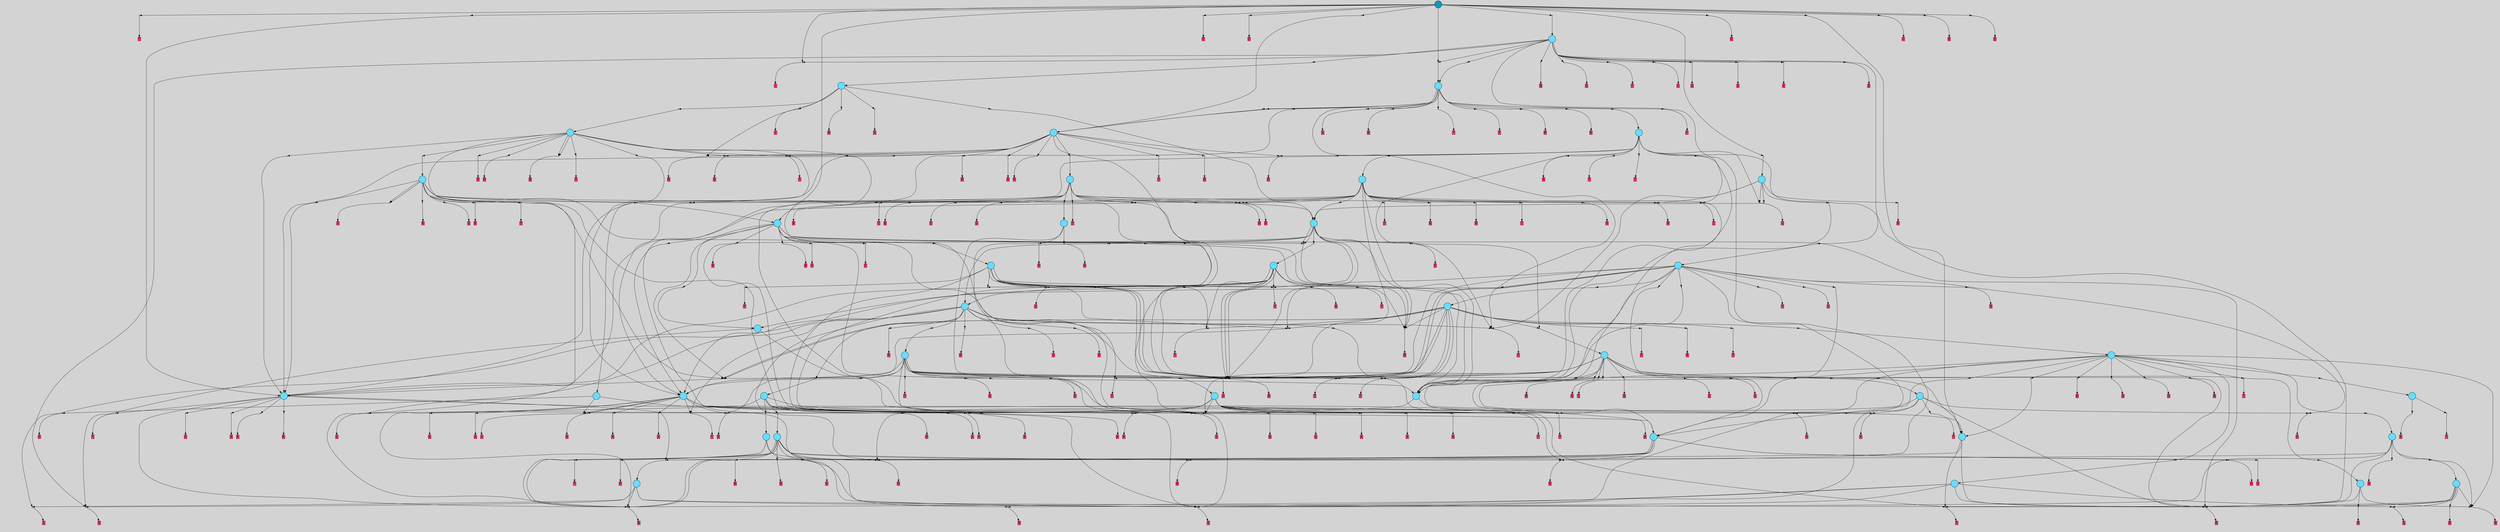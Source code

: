 // File exported with GEGELATI v1.3.1
// On the 2024-04-11 16:07:34
// With the File::TPGGraphDotExporter
digraph{
	graph[pad = "0.212, 0.055" bgcolor = lightgray]
	node[shape=circle style = filled label = ""]
		T0 [fillcolor="#66ddff"]
		T1 [fillcolor="#66ddff"]
		T2 [fillcolor="#66ddff"]
		T4 [fillcolor="#66ddff"]
		T6 [fillcolor="#66ddff"]
		T7 [fillcolor="#66ddff"]
		T8 [fillcolor="#66ddff"]
		T9 [fillcolor="#66ddff"]
		T10 [fillcolor="#66ddff"]
		T11 [fillcolor="#66ddff"]
		T12 [fillcolor="#66ddff"]
		T13 [fillcolor="#66ddff"]
		T14 [fillcolor="#66ddff"]
		T15 [fillcolor="#66ddff"]
		T16 [fillcolor="#66ddff"]
		T17 [fillcolor="#66ddff"]
		T18 [fillcolor="#66ddff"]
		T19 [fillcolor="#66ddff"]
		T20 [fillcolor="#66ddff"]
		T21 [fillcolor="#66ddff"]
		T22 [fillcolor="#66ddff"]
		T23 [fillcolor="#66ddff"]
		T24 [fillcolor="#66ddff"]
		T25 [fillcolor="#66ddff"]
		T26 [fillcolor="#66ddff"]
		T27 [fillcolor="#66ddff"]
		T28 [fillcolor="#66ddff"]
		T29 [fillcolor="#66ddff"]
		T30 [fillcolor="#66ddff"]
		T31 [fillcolor="#66ddff"]
		T32 [fillcolor="#66ddff"]
		T33 [fillcolor="#66ddff"]
		T34 [fillcolor="#66ddff"]
		T36 [fillcolor="#66ddff"]
		T37 [fillcolor="#66ddff"]
		T38 [fillcolor="#66ddff"]
		T39 [fillcolor="#66ddff"]
		T40 [fillcolor="#66ddff"]
		T46 [fillcolor="#66ddff"]
		T158 [fillcolor="#1199bb"]
		P675 [fillcolor="#cccccc" shape=point] //
		I675 [shape=box style=invis label="4|2&2|2#2|7#1|0#4|3&#92;n6|6&0|1#2|1#0|4#0|1&#92;n1|3&3|4#3|7#4|6#3|3&#92;n3|1&3|4#3|0#3|1#1|1&#92;n7|7&4|2#2|0#1|1#1|1&#92;n"]
		P675 -> I675[style=invis]
		A400 [fillcolor="#ff3366" shape=box margin=0.03 width=0 height=0 label="0"]
		T0 -> P675 -> A400
		P676 [fillcolor="#cccccc" shape=point] //
		I676 [shape=box style=invis label="0|0&0|5#3|5#2|6#4|4&#92;n0|2&0|7#4|5#1|7#2|7&#92;n7|5&3|4#4|3#4|4#4|0&#92;n5|7&3|4#0|2#1|6#1|0&#92;n3|6&1|5#3|4#2|1#2|7&#92;n5|3&0|0#0|2#1|2#4|7&#92;n1|6&0|1#3|7#0|4#2|3&#92;n6|1&1|6#0|3#4|2#1|6&#92;n2|1&2|5#0|0#0|0#4|2&#92;n0|4&0|5#0|6#0|7#2|5&#92;n"]
		P676 -> I676[style=invis]
		A401 [fillcolor="#ff3366" shape=box margin=0.03 width=0 height=0 label="1"]
		T0 -> P676 -> A401
		P677 [fillcolor="#cccccc" shape=point] //
		I677 [shape=box style=invis label="1|3&0|0#4|5#4|0#4|3&#92;n7|2&3|5#0|1#2|3#3|5&#92;n0|2&1|2#0|3#3|2#1|7&#92;n1|5&0|3#2|0#2|1#3|6&#92;n0|3&3|2#4|4#4|5#0|2&#92;n4|0&2|5#0|7#4|0#3|5&#92;n2|5&3|7#1|1#4|0#1|4&#92;n1|1&0|3#4|2#0|4#2|6&#92;n4|7&3|2#3|7#3|5#3|0&#92;n2|4&2|5#4|5#4|5#4|4&#92;n"]
		P677 -> I677[style=invis]
		A402 [fillcolor="#ff3366" shape=box margin=0.03 width=0 height=0 label="1"]
		T1 -> P677 -> A402
		P678 [fillcolor="#cccccc" shape=point] //
		I678 [shape=box style=invis label="1|2&4|1#1|3#2|3#0|6&#92;n5|4&3|6#4|4#3|5#1|7&#92;n4|1&4|2#3|4#1|7#1|4&#92;n1|3&4|6#0|1#0|0#4|1&#92;n4|0&4|1#0|2#4|1#3|3&#92;n1|0&2|3#4|6#2|4#1|7&#92;n7|6&1|1#3|5#3|2#3|2&#92;n"]
		P678 -> I678[style=invis]
		A403 [fillcolor="#ff3366" shape=box margin=0.03 width=0 height=0 label="2"]
		T1 -> P678 -> A403
		P679 [fillcolor="#cccccc" shape=point] //
		I679 [shape=box style=invis label="5|1&4|3#3|1#3|0#0|1&#92;n4|0&1|2#2|2#1|6#3|5&#92;n"]
		P679 -> I679[style=invis]
		A404 [fillcolor="#ff3366" shape=box margin=0.03 width=0 height=0 label="2"]
		T2 -> P679 -> A404
		P680 [fillcolor="#cccccc" shape=point] //
		I680 [shape=box style=invis label="0|7&3|7#3|0#2|4#0|3&#92;n4|4&2|4#1|3#4|4#4|0&#92;n"]
		P680 -> I680[style=invis]
		A405 [fillcolor="#ff3366" shape=box margin=0.03 width=0 height=0 label="3"]
		T2 -> P680 -> A405
		P681 [fillcolor="#cccccc" shape=point] //
		I681 [shape=box style=invis label="6|6&0|7#4|2#2|2#4|1&#92;n5|7&0|3#0|2#0|1#2|3&#92;n3|1&1|6#4|1#1|3#3|0&#92;n0|3&0|4#1|6#3|1#1|6&#92;n3|5&0|0#1|0#4|5#1|5&#92;n3|6&4|0#1|3#4|4#4|1&#92;n"]
		P681 -> I681[style=invis]
		A406 [fillcolor="#ff3366" shape=box margin=0.03 width=0 height=0 label="4"]
		T4 -> P681 -> A406
		P682 [fillcolor="#cccccc" shape=point] //
		I682 [shape=box style=invis label="0|7&3|1#1|4#3|5#3|1&#92;n5|6&4|0#2|4#4|1#3|3&#92;n"]
		P682 -> I682[style=invis]
		A407 [fillcolor="#ff3366" shape=box margin=0.03 width=0 height=0 label="5"]
		T4 -> P682 -> A407
		P683 [fillcolor="#cccccc" shape=point] //
		I683 [shape=box style=invis label="2|2&4|0#4|7#3|7#4|5&#92;n0|5&2|4#0|1#0|2#2|0&#92;n4|1&1|4#3|1#4|1#3|5&#92;n5|6&0|5#0|6#0|3#2|5&#92;n6|6&4|2#1|0#2|2#4|0&#92;n2|4&3|2#1|3#0|5#3|6&#92;n"]
		P683 -> I683[style=invis]
		A408 [fillcolor="#ff3366" shape=box margin=0.03 width=0 height=0 label="6"]
		T6 -> P683 -> A408
		P684 [fillcolor="#cccccc" shape=point] //
		I684 [shape=box style=invis label="3|7&4|5#1|6#4|0#3|5&#92;n1|7&3|4#2|2#1|4#0|1&#92;n0|5&2|2#1|2#3|1#3|6&#92;n1|0&2|4#0|3#2|2#3|4&#92;n"]
		P684 -> I684[style=invis]
		A409 [fillcolor="#ff3366" shape=box margin=0.03 width=0 height=0 label="7"]
		T6 -> P684 -> A409
		P685 [fillcolor="#cccccc" shape=point] //
		I685 [shape=box style=invis label="7|3&4|6#0|6#2|7#1|1&#92;n3|5&0|2#3|0#4|2#3|5&#92;n0|3&2|4#4|7#2|3#2|2&#92;n7|0&3|1#1|1#0|6#4|1&#92;n0|5&3|1#2|5#2|3#4|5&#92;n"]
		P685 -> I685[style=invis]
		A410 [fillcolor="#ff3366" shape=box margin=0.03 width=0 height=0 label="7"]
		T7 -> P685 -> A410
		P686 [fillcolor="#cccccc" shape=point] //
		I686 [shape=box style=invis label="7|5&0|4#1|6#1|4#3|6&#92;n1|7&4|3#1|6#4|0#2|1&#92;n1|5&1|7#4|5#1|2#0|5&#92;n6|5&4|1#2|4#0|0#2|0&#92;n3|7&0|2#2|6#1|1#4|5&#92;n2|6&2|3#4|6#2|4#2|0&#92;n7|3&3|1#3|6#3|5#4|6&#92;n1|0&4|6#2|6#4|7#2|0&#92;n7|7&0|2#0|7#0|5#4|4&#92;n"]
		P686 -> I686[style=invis]
		A411 [fillcolor="#ff3366" shape=box margin=0.03 width=0 height=0 label="8"]
		T7 -> P686 -> A411
		P687 [fillcolor="#cccccc" shape=point] //
		I687 [shape=box style=invis label="2|7&4|3#3|6#4|2#0|1&#92;n4|6&1|7#2|4#0|7#2|1&#92;n"]
		P687 -> I687[style=invis]
		A412 [fillcolor="#ff3366" shape=box margin=0.03 width=0 height=0 label="8"]
		T8 -> P687 -> A412
		P688 [fillcolor="#cccccc" shape=point] //
		I688 [shape=box style=invis label="7|2&2|3#3|2#0|0#0|0&#92;n0|0&3|5#1|4#2|5#2|2&#92;n1|2&2|0#0|0#4|2#1|5&#92;n6|7&3|0#3|6#1|5#1|3&#92;n5|6&4|0#3|6#1|2#2|5&#92;n"]
		P688 -> I688[style=invis]
		A413 [fillcolor="#ff3366" shape=box margin=0.03 width=0 height=0 label="0"]
		T8 -> P688 -> A413
		T0 -> P684
		T4 -> P678
		T6 -> P688
		P689 [fillcolor="#cccccc" shape=point] //
		I689 [shape=box style=invis label="5|7&1|4#0|6#0|1#3|7&#92;n6|7&4|2#2|5#4|2#0|6&#92;n"]
		P689 -> I689[style=invis]
		A414 [fillcolor="#ff3366" shape=box margin=0.03 width=0 height=0 label="4"]
		T8 -> P689 -> A414
		P690 [fillcolor="#cccccc" shape=point] //
		I690 [shape=box style=invis label="4|0&1|2#2|2#1|6#1|5&#92;n"]
		P690 -> I690[style=invis]
		A415 [fillcolor="#ff3366" shape=box margin=0.03 width=0 height=0 label="2"]
		T9 -> P690 -> A415
		T9 -> P680
		T9 -> P679
		P691 [fillcolor="#cccccc" shape=point] //
		I691 [shape=box style=invis label="0|2&4|4#2|6#0|7#3|3&#92;n6|3&2|0#4|4#4|0#1|6&#92;n3|6&4|4#0|1#0|0#2|6&#92;n2|6&0|0#1|0#2|3#3|1&#92;n2|1&2|6#0|6#4|2#4|1&#92;n"]
		P691 -> I691[style=invis]
		A416 [fillcolor="#ff3366" shape=box margin=0.03 width=0 height=0 label="6"]
		T9 -> P691 -> A416
		T9 -> P688
		T10 -> P684
		T10 -> P688
		T10 -> P689
		P692 [fillcolor="#cccccc" shape=point] //
		I692 [shape=box style=invis label="6|7&4|5#2|5#4|2#0|6&#92;n5|7&1|4#0|6#0|1#3|7&#92;n"]
		P692 -> I692[style=invis]
		A417 [fillcolor="#ff3366" shape=box margin=0.03 width=0 height=0 label="4"]
		T10 -> P692 -> A417
		T10 -> P688
		P693 [fillcolor="#cccccc" shape=point] //
		I693 [shape=box style=invis label="4|0&1|2#2|2#1|6#3|5&#92;n5|1&4|3#3|1#0|0#0|1&#92;n"]
		P693 -> I693[style=invis]
		A418 [fillcolor="#ff3366" shape=box margin=0.03 width=0 height=0 label="2"]
		T10 -> P693 -> A418
		P694 [fillcolor="#cccccc" shape=point] //
		I694 [shape=box style=invis label="1|0&2|4#0|3#2|2#3|4&#92;n1|7&3|4#2|2#2|4#0|1&#92;n3|7&4|5#1|6#4|0#3|5&#92;n"]
		P694 -> I694[style=invis]
		A419 [fillcolor="#ff3366" shape=box margin=0.03 width=0 height=0 label="7"]
		T11 -> P694 -> A419
		T11 -> P688
		T11 -> P683
		T11 -> P679
		T11 -> P677
		P695 [fillcolor="#cccccc" shape=point] //
		I695 [shape=box style=invis label="1|7&2|1#1|1#3|1#4|5&#92;n"]
		P695 -> I695[style=invis]
		A420 [fillcolor="#ff3366" shape=box margin=0.03 width=0 height=0 label="5"]
		T11 -> P695 -> A420
		P696 [fillcolor="#cccccc" shape=point] //
		I696 [shape=box style=invis label="5|0&2|4#1|7#0|6#3|1&#92;n2|4&0|5#4|1#0|3#0|6&#92;n6|1&3|4#2|3#2|6#0|1&#92;n7|7&3|6#0|1#1|2#4|1&#92;n2|4&2|6#0|5#3|6#2|1&#92;n"]
		P696 -> I696[style=invis]
		A421 [fillcolor="#ff3366" shape=box margin=0.03 width=0 height=0 label="6"]
		T12 -> P696 -> A421
		T12 -> P679
		T12 -> P691
		T12 -> P693
		T12 -> P688
		T13 -> P689
		T13 -> P688
		T13 -> P679
		T13 -> P683
		P697 [fillcolor="#cccccc" shape=point] //
		I697 [shape=box style=invis label="6|2&3|4#3|0#1|0#2|0&#92;n2|7&3|0#2|5#0|0#3|0&#92;n1|6&1|0#4|4#3|7#2|4&#92;n3|4&0|1#3|2#0|3#3|3&#92;n3|4&4|7#3|1#3|7#0|7&#92;n1|2&3|0#0|0#4|2#3|1&#92;n3|1&2|2#4|4#0|5#3|1&#92;n3|3&3|1#4|1#2|0#0|5&#92;n0|0&3|5#1|5#2|5#2|2&#92;n"]
		P697 -> I697[style=invis]
		A422 [fillcolor="#ff3366" shape=box margin=0.03 width=0 height=0 label="0"]
		T13 -> P697 -> A422
		P698 [fillcolor="#cccccc" shape=point] //
		I698 [shape=box style=invis label="0|7&3|7#3|0#2|4#0|1&#92;n6|0&2|3#0|5#1|3#1|3&#92;n4|4&2|4#1|3#4|4#4|0&#92;n"]
		P698 -> I698[style=invis]
		T13 -> P698 -> T10
		P699 [fillcolor="#cccccc" shape=point] //
		I699 [shape=box style=invis label="6|1&0|0#1|5#4|5#2|2&#92;n1|0&2|4#0|3#2|2#3|4&#92;n0|0&2|2#1|2#3|1#3|6&#92;n2|2&2|6#1|7#2|5#4|0&#92;n3|7&4|5#1|6#4|0#3|5&#92;n"]
		P699 -> I699[style=invis]
		A423 [fillcolor="#ff3366" shape=box margin=0.03 width=0 height=0 label="7"]
		T14 -> P699 -> A423
		P700 [fillcolor="#cccccc" shape=point] //
		I700 [shape=box style=invis label="3|6&0|7#2|3#4|7#3|3&#92;n1|7&3|5#1|7#1|7#3|3&#92;n5|3&0|5#2|5#0|5#2|1&#92;n0|0&3|5#3|4#2|5#2|2&#92;n"]
		P700 -> I700[style=invis]
		A424 [fillcolor="#ff3366" shape=box margin=0.03 width=0 height=0 label="0"]
		T14 -> P700 -> A424
		T14 -> P679
		T14 -> P683
		P701 [fillcolor="#cccccc" shape=point] //
		I701 [shape=box style=invis label="0|0&3|5#1|0#2|3#2|2&#92;n5|6&4|0#3|6#1|2#2|5&#92;n6|7&3|0#1|6#1|5#1|3&#92;n"]
		P701 -> I701[style=invis]
		A425 [fillcolor="#ff3366" shape=box margin=0.03 width=0 height=0 label="0"]
		T15 -> P701 -> A425
		P702 [fillcolor="#cccccc" shape=point] //
		I702 [shape=box style=invis label="4|0&1|2#2|3#1|7#3|5&#92;n3|0&2|6#2|6#3|4#3|7&#92;n5|5&1|2#2|4#0|6#4|2&#92;n"]
		P702 -> I702[style=invis]
		A426 [fillcolor="#ff3366" shape=box margin=0.03 width=0 height=0 label="2"]
		T15 -> P702 -> A426
		P703 [fillcolor="#cccccc" shape=point] //
		I703 [shape=box style=invis label="4|2&3|5#3|1#2|3#3|6&#92;n3|0&0|2#0|3#4|5#2|4&#92;n2|5&3|7#4|1#4|0#2|4&#92;n1|2&2|7#4|0#3|6#3|2&#92;n3|7&2|1#3|2#3|5#3|4&#92;n4|5&0|2#3|6#3|6#2|0&#92;n1|3&0|0#4|5#4|0#4|3&#92;n1|4&4|3#1|3#1|3#3|4&#92;n"]
		P703 -> I703[style=invis]
		T15 -> P703 -> T9
		T15 -> P691
		P704 [fillcolor="#cccccc" shape=point] //
		I704 [shape=box style=invis label="5|7&0|3#0|2#0|1#2|3&#92;n1|0&2|7#0|2#3|3#2|7&#92;n3|1&1|6#4|1#1|3#3|0&#92;n0|3&0|4#1|6#3|1#1|6&#92;n6|0&0|4#0|5#2|1#2|0&#92;n3|6&0|6#1|0#4|5#1|5&#92;n3|6&4|0#1|3#4|4#4|1&#92;n6|6&0|7#4|2#2|2#4|1&#92;n"]
		P704 -> I704[style=invis]
		A427 [fillcolor="#ff3366" shape=box margin=0.03 width=0 height=0 label="4"]
		T15 -> P704 -> A427
		P705 [fillcolor="#cccccc" shape=point] //
		I705 [shape=box style=invis label="0|6&4|1#0|5#0|4#3|0&#92;n5|0&1|2#2|5#4|2#2|0&#92;n6|7&4|2#2|5#4|2#0|6&#92;n5|7&1|4#3|6#0|1#3|7&#92;n5|2&3|3#0|5#0|6#0|6&#92;n"]
		P705 -> I705[style=invis]
		A428 [fillcolor="#ff3366" shape=box margin=0.03 width=0 height=0 label="4"]
		T15 -> P705 -> A428
		P706 [fillcolor="#cccccc" shape=point] //
		I706 [shape=box style=invis label="0|2&4|4#2|6#0|7#3|3&#92;n3|6&4|4#0|1#0|0#2|6&#92;n6|3&2|0#4|4#4|0#1|6&#92;n2|6&4|0#1|0#2|3#3|1&#92;n2|1&2|6#0|6#4|2#4|1&#92;n"]
		P706 -> I706[style=invis]
		A429 [fillcolor="#ff3366" shape=box margin=0.03 width=0 height=0 label="6"]
		T15 -> P706 -> A429
		P707 [fillcolor="#cccccc" shape=point] //
		I707 [shape=box style=invis label="5|0&2|7#0|4#2|0#2|5&#92;n3|3&3|0#0|3#0|4#2|2&#92;n1|7&3|4#2|2#1|4#0|1&#92;n0|5&2|2#1|2#3|1#3|6&#92;n3|7&4|5#2|6#4|0#3|5&#92;n"]
		P707 -> I707[style=invis]
		A430 [fillcolor="#ff3366" shape=box margin=0.03 width=0 height=0 label="7"]
		T15 -> P707 -> A430
		T16 -> P701
		T16 -> P703
		T16 -> P691
		P708 [fillcolor="#cccccc" shape=point] //
		I708 [shape=box style=invis label="5|7&0|3#0|2#0|1#2|3&#92;n5|1&3|7#2|3#2|0#4|3&#92;n3|1&1|6#4|1#1|3#3|0&#92;n0|3&0|4#1|6#3|1#1|6&#92;n6|0&0|4#0|5#2|1#2|0&#92;n3|6&0|0#1|0#4|5#1|5&#92;n0|6&4|0#1|3#4|4#4|1&#92;n"]
		P708 -> I708[style=invis]
		A431 [fillcolor="#ff3366" shape=box margin=0.03 width=0 height=0 label="4"]
		T16 -> P708 -> A431
		P709 [fillcolor="#cccccc" shape=point] //
		I709 [shape=box style=invis label="6|7&4|2#2|5#4|2#0|6&#92;n5|7&1|4#3|6#0|1#3|7&#92;n5|2&3|0#0|5#0|6#0|6&#92;n"]
		P709 -> I709[style=invis]
		A432 [fillcolor="#ff3366" shape=box margin=0.03 width=0 height=0 label="4"]
		T16 -> P709 -> A432
		T16 -> P691
		P710 [fillcolor="#cccccc" shape=point] //
		I710 [shape=box style=invis label="4|0&1|2#2|2#1|6#3|5&#92;n5|1&4|3#0|1#3|0#0|1&#92;n"]
		P710 -> I710[style=invis]
		A433 [fillcolor="#ff3366" shape=box margin=0.03 width=0 height=0 label="2"]
		T16 -> P710 -> A433
		T17 -> P701
		T17 -> P703
		P711 [fillcolor="#cccccc" shape=point] //
		I711 [shape=box style=invis label="5|7&0|3#0|2#0|1#2|3&#92;n6|0&0|4#0|2#2|1#2|0&#92;n3|1&1|6#4|1#1|3#3|0&#92;n6|6&0|7#4|2#2|2#4|1&#92;n3|6&0|0#1|0#4|5#1|5&#92;n3|6&4|0#1|3#4|4#4|1&#92;n"]
		P711 -> I711[style=invis]
		A434 [fillcolor="#ff3366" shape=box margin=0.03 width=0 height=0 label="4"]
		T17 -> P711 -> A434
		T17 -> P691
		T17 -> P683
		P712 [fillcolor="#cccccc" shape=point] //
		I712 [shape=box style=invis label="5|0&1|7#0|3#2|6#3|2&#92;n7|7&2|0#4|0#0|7#2|3&#92;n6|7&4|4#0|6#1|5#1|3&#92;n"]
		P712 -> I712[style=invis]
		A435 [fillcolor="#ff3366" shape=box margin=0.03 width=0 height=0 label="0"]
		T17 -> P712 -> A435
		T17 -> P679
		P713 [fillcolor="#cccccc" shape=point] //
		I713 [shape=box style=invis label="0|2&4|4#2|6#0|7#3|3&#92;n3|3&1|2#0|6#1|0#0|2&#92;n6|3&2|0#4|4#4|0#1|6&#92;n3|6&4|4#0|1#0|0#2|6&#92;n2|6&0|0#1|0#2|3#3|1&#92;n2|1&4|6#0|6#4|2#4|1&#92;n"]
		P713 -> I713[style=invis]
		A436 [fillcolor="#ff3366" shape=box margin=0.03 width=0 height=0 label="6"]
		T17 -> P713 -> A436
		T17 -> P709
		T17 -> P691
		P714 [fillcolor="#cccccc" shape=point] //
		I714 [shape=box style=invis label="0|0&0|5#3|5#2|6#4|4&#92;n0|2&0|7#4|5#1|7#2|7&#92;n7|5&3|4#4|3#4|4#4|0&#92;n1|6&0|1#3|7#0|4#2|1&#92;n3|6&1|5#3|4#2|1#2|7&#92;n5|3&0|0#0|2#1|2#4|7&#92;n5|7&3|4#0|2#1|6#1|0&#92;n6|1&1|6#0|3#4|2#1|6&#92;n2|1&2|5#0|0#0|0#4|2&#92;n0|4&0|5#0|6#0|7#2|5&#92;n"]
		P714 -> I714[style=invis]
		T18 -> P714 -> T12
		T18 -> P679
		P715 [fillcolor="#cccccc" shape=point] //
		I715 [shape=box style=invis label="5|7&0|3#0|2#0|1#2|3&#92;n6|6&0|7#4|2#2|2#4|1&#92;n3|1&1|6#4|1#1|3#3|0&#92;n0|3&0|4#1|6#3|1#1|6&#92;n6|0&0|4#0|5#2|1#2|0&#92;n3|6&0|0#1|0#4|5#1|5&#92;n3|6&4|0#1|3#4|4#4|1&#92;n"]
		P715 -> I715[style=invis]
		A437 [fillcolor="#ff3366" shape=box margin=0.03 width=0 height=0 label="4"]
		T18 -> P715 -> A437
		P716 [fillcolor="#cccccc" shape=point] //
		I716 [shape=box style=invis label="1|5&3|2#2|4#2|7#1|7&#92;n3|7&4|5#1|6#4|0#3|5&#92;n0|0&2|2#1|2#3|1#3|6&#92;n"]
		P716 -> I716[style=invis]
		T18 -> P716 -> T7
		P717 [fillcolor="#cccccc" shape=point] //
		I717 [shape=box style=invis label="7|1&4|5#2|7#3|5#3|2&#92;n1|0&1|2#3|1#3|2#3|2&#92;n"]
		P717 -> I717[style=invis]
		T18 -> P717 -> T1
		P718 [fillcolor="#cccccc" shape=point] //
		I718 [shape=box style=invis label="2|3&4|6#3|1#0|1#2|0&#92;n0|5&2|2#1|2#3|1#3|6&#92;n2|5&0|0#0|4#1|4#1|6&#92;n3|7&1|5#1|6#4|0#3|5&#92;n1|7&3|5#2|2#1|4#0|1&#92;n1|0&2|4#0|3#2|2#3|4&#92;n"]
		P718 -> I718[style=invis]
		A438 [fillcolor="#ff3366" shape=box margin=0.03 width=0 height=0 label="7"]
		T18 -> P718 -> A438
		P719 [fillcolor="#cccccc" shape=point] //
		I719 [shape=box style=invis label="6|0&1|1#4|0#4|4#3|5&#92;n0|0&3|0#4|2#3|2#4|7&#92;n"]
		P719 -> I719[style=invis]
		A439 [fillcolor="#ff3366" shape=box margin=0.03 width=0 height=0 label="6"]
		T18 -> P719 -> A439
		P720 [fillcolor="#cccccc" shape=point] //
		I720 [shape=box style=invis label="7|2&4|7#2|5#4|7#0|2&#92;n"]
		P720 -> I720[style=invis]
		A440 [fillcolor="#ff3366" shape=box margin=0.03 width=0 height=0 label="2"]
		T18 -> P720 -> A440
		P721 [fillcolor="#cccccc" shape=point] //
		I721 [shape=box style=invis label="4|2&2|2#2|7#1|0#3|3&#92;n1|3&3|1#3|7#4|6#3|3&#92;n7|7&2|2#0|0#1|1#1|1&#92;n3|1&3|4#3|0#3|1#1|1&#92;n6|6&0|1#2|1#0|4#0|1&#92;n0|0&3|0#0|3#4|1#1|3&#92;n"]
		P721 -> I721[style=invis]
		T18 -> P721 -> T6
		P722 [fillcolor="#cccccc" shape=point] //
		I722 [shape=box style=invis label="1|2&2|0#4|0#4|2#1|5&#92;n1|5&0|4#1|3#1|1#1|5&#92;n7|3&3|3#0|4#4|1#4|4&#92;n4|0&0|5#2|5#4|3#1|6&#92;n5|6&4|0#3|6#1|1#2|5&#92;n"]
		P722 -> I722[style=invis]
		A441 [fillcolor="#ff3366" shape=box margin=0.03 width=0 height=0 label="0"]
		T18 -> P722 -> A441
		P723 [fillcolor="#cccccc" shape=point] //
		I723 [shape=box style=invis label="1|6&2|6#2|5#4|4#1|1&#92;n0|0&4|0#0|3#1|4#1|5&#92;n6|2&2|4#3|3#4|1#1|7&#92;n5|4&0|0#1|3#0|5#2|4&#92;n0|2&2|3#2|7#3|7#4|4&#92;n1|2&2|3#0|4#0|6#2|7&#92;n"]
		P723 -> I723[style=invis]
		T18 -> P723 -> T16
		P724 [fillcolor="#cccccc" shape=point] //
		I724 [shape=box style=invis label="7|7&4|2#2|0#1|1#1|1&#92;n4|0&3|7#1|4#2|3#4|5&#92;n3|1&3|4#3|0#2|1#1|1&#92;n4|2&2|2#2|7#1|0#4|3&#92;n6|6&0|1#2|7#0|3#0|1&#92;n4|3&1|3#1|4#2|3#2|3&#92;n3|4&3|7#3|5#3|6#4|4&#92;n"]
		P724 -> I724[style=invis]
		T18 -> P724 -> T13
		T18 -> P689
		P725 [fillcolor="#cccccc" shape=point] //
		I725 [shape=box style=invis label="4|0&1|1#1|4#4|5#1|5&#92;n6|4&2|0#4|2#4|1#1|3&#92;n0|2&4|2#2|4#0|0#1|0&#92;n1|2&1|4#0|6#0|1#0|7&#92;n6|1&1|2#2|5#4|2#0|6&#92;n"]
		P725 -> I725[style=invis]
		A442 [fillcolor="#ff3366" shape=box margin=0.03 width=0 height=0 label="4"]
		T18 -> P725 -> A442
		P726 [fillcolor="#cccccc" shape=point] //
		I726 [shape=box style=invis label="3|5&1|0#0|5#3|2#4|2&#92;n5|0&1|6#1|5#4|0#1|4&#92;n3|3&1|4#4|2#4|7#2|0&#92;n6|7&2|5#3|1#1|2#1|6&#92;n1|6&1|7#0|2#1|1#3|1&#92;n0|5&0|1#3|1#1|1#4|5&#92;n7|4&0|0#1|4#2|0#0|2&#92;n"]
		P726 -> I726[style=invis]
		A443 [fillcolor="#ff3366" shape=box margin=0.03 width=0 height=0 label="4"]
		T19 -> P726 -> A443
		P727 [fillcolor="#cccccc" shape=point] //
		I727 [shape=box style=invis label="1|2&2|0#0|0#4|2#1|5&#92;n4|0&3|5#1|4#2|5#2|2&#92;n6|7&3|0#3|6#1|5#1|3&#92;n5|6&4|0#3|6#1|2#2|5&#92;n"]
		P727 -> I727[style=invis]
		A444 [fillcolor="#ff3366" shape=box margin=0.03 width=0 height=0 label="0"]
		T19 -> P727 -> A444
		P728 [fillcolor="#cccccc" shape=point] //
		I728 [shape=box style=invis label="4|4&1|2#2|2#1|6#2|5&#92;n2|0&4|7#3|2#1|7#0|7&#92;n"]
		P728 -> I728[style=invis]
		A445 [fillcolor="#ff3366" shape=box margin=0.03 width=0 height=0 label="2"]
		T19 -> P728 -> A445
		P729 [fillcolor="#cccccc" shape=point] //
		I729 [shape=box style=invis label="2|6&1|2#2|2#0|7#1|7&#92;n1|0&4|3#0|3#4|0#1|6&#92;n6|7&3|0#3|6#2|2#1|3&#92;n1|2&2|0#0|0#3|2#0|5&#92;n"]
		P729 -> I729[style=invis]
		T19 -> P729 -> T17
		P730 [fillcolor="#cccccc" shape=point] //
		I730 [shape=box style=invis label="3|0&3|7#3|7#3|4#0|0&#92;n2|7&4|3#1|6#4|2#0|1&#92;n4|6&1|7#2|4#0|7#2|1&#92;n"]
		P730 -> I730[style=invis]
		A446 [fillcolor="#ff3366" shape=box margin=0.03 width=0 height=0 label="8"]
		T19 -> P730 -> A446
		P731 [fillcolor="#cccccc" shape=point] //
		I731 [shape=box style=invis label="0|0&4|3#1|0#0|0#1|6&#92;n5|7&3|5#0|4#2|2#3|7&#92;n5|6&3|2#1|1#1|2#3|5&#92;n7|2&4|6#2|4#4|2#0|7&#92;n"]
		P731 -> I731[style=invis]
		T19 -> P731 -> T14
		P732 [fillcolor="#cccccc" shape=point] //
		I732 [shape=box style=invis label="0|0&0|5#3|5#2|6#4|4&#92;n5|3&0|0#0|2#1|2#4|7&#92;n7|5&3|4#4|3#4|4#4|0&#92;n5|7&3|4#0|2#1|6#1|0&#92;n3|6&1|5#3|4#2|1#2|7&#92;n0|2&0|7#4|5#1|7#2|7&#92;n1|6&0|1#3|7#0|4#2|3&#92;n2|1&2|5#0|0#0|0#0|2&#92;n0|4&0|5#0|6#0|7#2|5&#92;n"]
		P732 -> I732[style=invis]
		A447 [fillcolor="#ff3366" shape=box margin=0.03 width=0 height=0 label="1"]
		T19 -> P732 -> A447
		P733 [fillcolor="#cccccc" shape=point] //
		I733 [shape=box style=invis label="6|4&3|3#4|0#0|4#2|3&#92;n5|1&4|3#3|1#3|0#0|1&#92;n4|0&1|7#2|2#1|6#3|5&#92;n"]
		P733 -> I733[style=invis]
		A448 [fillcolor="#ff3366" shape=box margin=0.03 width=0 height=0 label="2"]
		T19 -> P733 -> A448
		T19 -> P679
		T20 -> P676
		P734 [fillcolor="#cccccc" shape=point] //
		I734 [shape=box style=invis label="3|1&1|6#4|1#1|3#3|2&#92;n1|2&4|5#3|2#2|4#3|4&#92;n5|7&0|3#4|2#0|1#2|3&#92;n6|0&0|4#0|5#2|1#2|0&#92;n3|6&0|0#1|0#4|6#1|5&#92;n1|0&4|5#4|5#1|2#4|0&#92;n"]
		P734 -> I734[style=invis]
		A449 [fillcolor="#ff3366" shape=box margin=0.03 width=0 height=0 label="4"]
		T20 -> P734 -> A449
		P735 [fillcolor="#cccccc" shape=point] //
		I735 [shape=box style=invis label="5|7&1|4#0|6#0|1#3|7&#92;n6|4&2|2#0|4#1|0#1|7&#92;n6|7&4|5#2|5#4|2#3|6&#92;n"]
		P735 -> I735[style=invis]
		A450 [fillcolor="#ff3366" shape=box margin=0.03 width=0 height=0 label="4"]
		T20 -> P735 -> A450
		P736 [fillcolor="#cccccc" shape=point] //
		I736 [shape=box style=invis label="4|0&1|2#2|4#1|6#1|5&#92;n4|4&0|0#2|7#4|1#1|0&#92;n"]
		P736 -> I736[style=invis]
		T20 -> P736 -> T6
		P737 [fillcolor="#cccccc" shape=point] //
		I737 [shape=box style=invis label="0|1&2|0#1|3#3|0#3|6&#92;n6|1&3|5#1|4#3|4#3|3&#92;n5|0&1|4#3|4#3|0#0|7&#92;n7|5&0|2#3|2#0|1#3|7&#92;n1|5&1|5#2|7#2|6#2|5&#92;n"]
		P737 -> I737[style=invis]
		A451 [fillcolor="#ff3366" shape=box margin=0.03 width=0 height=0 label="2"]
		T20 -> P737 -> A451
		P738 [fillcolor="#cccccc" shape=point] //
		I738 [shape=box style=invis label="2|3&4|6#3|1#0|1#2|0&#92;n0|5&2|2#1|2#3|1#3|6&#92;n3|7&1|5#1|6#4|0#3|5&#92;n1|7&3|4#2|2#1|4#0|1&#92;n1|0&2|4#0|3#2|2#3|4&#92;n"]
		P738 -> I738[style=invis]
		A452 [fillcolor="#ff3366" shape=box margin=0.03 width=0 height=0 label="7"]
		T20 -> P738 -> A452
		P739 [fillcolor="#cccccc" shape=point] //
		I739 [shape=box style=invis label="4|6&4|5#4|6#4|1#3|1&#92;n3|2&3|7#2|7#2|2#2|6&#92;n0|0&2|7#0|5#1|5#1|2&#92;n6|7&3|5#0|5#0|4#4|4&#92;n6|5&1|2#1|2#3|1#3|6&#92;n1|7&2|4#2|2#1|6#1|1&#92;n5|2&2|1#4|3#3|7#3|4&#92;n"]
		P739 -> I739[style=invis]
		A453 [fillcolor="#ff3366" shape=box margin=0.03 width=0 height=0 label="7"]
		T20 -> P739 -> A453
		P740 [fillcolor="#cccccc" shape=point] //
		I740 [shape=box style=invis label="2|0&3|2#1|3#0|5#3|6&#92;n5|4&0|5#0|6#0|3#2|5&#92;n4|1&1|4#3|1#4|1#3|5&#92;n4|3&3|1#0|0#0|4#2|5&#92;n6|6&4|2#1|0#2|2#4|0&#92;n4|5&2|2#0|1#0|2#2|0&#92;n"]
		P740 -> I740[style=invis]
		A454 [fillcolor="#ff3366" shape=box margin=0.03 width=0 height=0 label="6"]
		T20 -> P740 -> A454
		P741 [fillcolor="#cccccc" shape=point] //
		I741 [shape=box style=invis label="1|6&2|6#2|5#4|4#1|1&#92;n0|2&2|3#2|7#3|7#4|4&#92;n6|2&2|4#3|3#4|1#1|7&#92;n5|4&0|0#1|3#0|5#0|4&#92;n0|0&4|0#0|3#1|4#1|5&#92;n1|2&2|3#0|4#0|6#2|7&#92;n"]
		P741 -> I741[style=invis]
		T20 -> P741 -> T16
		P742 [fillcolor="#cccccc" shape=point] //
		I742 [shape=box style=invis label="3|0&3|5#0|3#1|7#2|0&#92;n"]
		P742 -> I742[style=invis]
		A455 [fillcolor="#ff3366" shape=box margin=0.03 width=0 height=0 label="2"]
		T20 -> P742 -> A455
		T20 -> P691
		T20 -> P730
		P743 [fillcolor="#cccccc" shape=point] //
		I743 [shape=box style=invis label="2|7&4|3#1|6#4|2#0|1&#92;n3|0&3|7#3|7#3|4#0|1&#92;n4|6&1|7#2|4#0|7#2|1&#92;n"]
		P743 -> I743[style=invis]
		A456 [fillcolor="#ff3366" shape=box margin=0.03 width=0 height=0 label="8"]
		T21 -> P743 -> A456
		P744 [fillcolor="#cccccc" shape=point] //
		I744 [shape=box style=invis label="7|5&3|1#0|6#4|4#4|0&#92;n2|2&3|7#2|0#0|4#4|3&#92;n1|0&4|3#0|0#0|6#1|0&#92;n0|1&2|3#1|7#0|0#3|5&#92;n7|6&1|2#3|7#0|1#0|3&#92;n"]
		P744 -> I744[style=invis]
		A457 [fillcolor="#ff3366" shape=box margin=0.03 width=0 height=0 label="4"]
		T21 -> P744 -> A457
		P745 [fillcolor="#cccccc" shape=point] //
		I745 [shape=box style=invis label="5|1&4|3#3|1#3|0#0|1&#92;n5|5&1|4#3|3#2|1#1|0&#92;n"]
		P745 -> I745[style=invis]
		A458 [fillcolor="#ff3366" shape=box margin=0.03 width=0 height=0 label="2"]
		T21 -> P745 -> A458
		P746 [fillcolor="#cccccc" shape=point] //
		I746 [shape=box style=invis label="2|3&4|6#3|1#0|6#2|0&#92;n0|5&2|2#1|2#3|1#3|6&#92;n1|0&2|4#0|3#2|2#3|4&#92;n1|7&3|4#2|2#1|4#0|1&#92;n3|7&1|5#1|6#4|0#3|5&#92;n"]
		P746 -> I746[style=invis]
		A459 [fillcolor="#ff3366" shape=box margin=0.03 width=0 height=0 label="7"]
		T21 -> P746 -> A459
		T21 -> P741
		P747 [fillcolor="#cccccc" shape=point] //
		I747 [shape=box style=invis label="3|4&0|0#0|2#3|6#3|5&#92;n3|0&3|5#0|3#2|7#3|0&#92;n"]
		P747 -> I747[style=invis]
		A460 [fillcolor="#ff3366" shape=box margin=0.03 width=0 height=0 label="2"]
		T21 -> P747 -> A460
		P748 [fillcolor="#cccccc" shape=point] //
		I748 [shape=box style=invis label="4|6&3|7#0|7#3|5#0|0&#92;n7|5&4|2#2|2#2|4#2|6&#92;n2|6&3|6#0|2#2|0#1|6&#92;n3|0&1|3#2|5#4|3#3|7&#92;n"]
		P748 -> I748[style=invis]
		A461 [fillcolor="#ff3366" shape=box margin=0.03 width=0 height=0 label="6"]
		T21 -> P748 -> A461
		T21 -> P676
		P749 [fillcolor="#cccccc" shape=point] //
		I749 [shape=box style=invis label="4|4&3|7#1|1#2|1#3|3&#92;n4|1&1|4#3|1#0|1#0|5&#92;n7|0&1|7#4|4#1|6#3|2&#92;n2|1&4|0#1|6#2|6#3|3&#92;n2|2&4|0#4|7#3|3#4|5&#92;n4|6&4|0#3|0#2|2#4|5&#92;n"]
		P749 -> I749[style=invis]
		A462 [fillcolor="#ff3366" shape=box margin=0.03 width=0 height=0 label="6"]
		T21 -> P749 -> A462
		P750 [fillcolor="#cccccc" shape=point] //
		I750 [shape=box style=invis label="0|0&1|3#3|0#4|3#1|4&#92;n1|3&3|4#3|7#4|6#3|3&#92;n6|6&0|1#2|1#0|4#0|1&#92;n3|1&3|4#1|0#3|1#1|1&#92;n7|7&4|2#2|0#1|1#1|1&#92;n"]
		P750 -> I750[style=invis]
		A463 [fillcolor="#ff3366" shape=box margin=0.03 width=0 height=0 label="0"]
		T21 -> P750 -> A463
		T21 -> P738
		T21 -> P715
		P751 [fillcolor="#cccccc" shape=point] //
		I751 [shape=box style=invis label="6|0&2|2#4|1#1|3#0|3&#92;n4|0&1|2#2|2#4|6#3|5&#92;n5|1&4|3#3|1#3|0#0|1&#92;n"]
		P751 -> I751[style=invis]
		A464 [fillcolor="#ff3366" shape=box margin=0.03 width=0 height=0 label="2"]
		T21 -> P751 -> A464
		P752 [fillcolor="#cccccc" shape=point] //
		I752 [shape=box style=invis label="3|0&1|0#1|4#0|7#0|6&#92;n7|6&0|3#4|7#0|0#2|0&#92;n4|1&3|6#3|1#4|3#4|0&#92;n"]
		P752 -> I752[style=invis]
		T22 -> P752 -> T6
		P753 [fillcolor="#cccccc" shape=point] //
		I753 [shape=box style=invis label="7|5&3|2#4|4#2|1#4|3&#92;n5|0&4|7#2|6#1|1#1|6&#92;n"]
		P753 -> I753[style=invis]
		A465 [fillcolor="#ff3366" shape=box margin=0.03 width=0 height=0 label="7"]
		T22 -> P753 -> A465
		P754 [fillcolor="#cccccc" shape=point] //
		I754 [shape=box style=invis label="5|7&1|4#0|6#0|1#3|1&#92;n"]
		P754 -> I754[style=invis]
		A466 [fillcolor="#ff3366" shape=box margin=0.03 width=0 height=0 label="4"]
		T22 -> P754 -> A466
		P755 [fillcolor="#cccccc" shape=point] //
		I755 [shape=box style=invis label="4|3&0|4#0|5#0|0#2|7&#92;n4|0&1|1#3|5#1|6#3|1&#92;n"]
		P755 -> I755[style=invis]
		A467 [fillcolor="#ff3366" shape=box margin=0.03 width=0 height=0 label="2"]
		T22 -> P755 -> A467
		T22 -> P738
		P756 [fillcolor="#cccccc" shape=point] //
		I756 [shape=box style=invis label="1|0&1|4#0|3#2|2#3|4&#92;n1|7&3|4#2|2#1|4#0|1&#92;n2|7&2|5#3|3#2|3#0|7&#92;n0|5&2|2#1|2#3|1#3|6&#92;n4|6&4|1#4|6#4|1#3|1&#92;n"]
		P756 -> I756[style=invis]
		A468 [fillcolor="#ff3366" shape=box margin=0.03 width=0 height=0 label="7"]
		T22 -> P756 -> A468
		P757 [fillcolor="#cccccc" shape=point] //
		I757 [shape=box style=invis label="5|7&1|5#4|5#3|6#4|3&#92;n1|2&2|0#0|0#4|2#0|5&#92;n4|7&0|6#2|3#1|2#1|0&#92;n7|2&2|3#3|2#0|0#0|3&#92;n6|4&4|2#4|4#0|6#4|4&#92;n6|3&0|4#2|7#2|6#0|1&#92;n4|0&3|3#3|5#4|6#4|4&#92;n"]
		P757 -> I757[style=invis]
		T22 -> P757 -> T8
		T22 -> P741
		P758 [fillcolor="#cccccc" shape=point] //
		I758 [shape=box style=invis label="4|4&0|0#0|2#3|6#3|5&#92;n3|0&3|5#0|3#2|7#2|0&#92;n"]
		P758 -> I758[style=invis]
		A469 [fillcolor="#ff3366" shape=box margin=0.03 width=0 height=0 label="2"]
		T22 -> P758 -> A469
		P759 [fillcolor="#cccccc" shape=point] //
		I759 [shape=box style=invis label="0|5&4|7#2|3#2|2#0|2&#92;n2|0&3|1#3|2#0|0#1|2&#92;n4|5&0|2#2|4#1|4#1|7&#92;n1|5&1|0#4|4#0|7#4|6&#92;n"]
		P759 -> I759[style=invis]
		A470 [fillcolor="#ff3366" shape=box margin=0.03 width=0 height=0 label="6"]
		T22 -> P759 -> A470
		P760 [fillcolor="#cccccc" shape=point] //
		I760 [shape=box style=invis label="7|7&4|1#4|3#0|2#4|0&#92;n7|5&1|5#1|5#0|7#0|6&#92;n3|0&4|0#2|7#3|3#3|3&#92;n1|2&2|3#2|0#4|4#3|6&#92;n7|6&2|2#1|2#0|1#1|0&#92;n"]
		P760 -> I760[style=invis]
		A471 [fillcolor="#ff3366" shape=box margin=0.03 width=0 height=0 label="6"]
		T22 -> P760 -> A471
		P761 [fillcolor="#cccccc" shape=point] //
		I761 [shape=box style=invis label="1|0&1|2#3|1#3|2#3|2&#92;n4|3&2|1#0|4#1|1#3|2&#92;n5|7&4|5#4|4#0|6#4|2&#92;n7|1&4|5#2|7#3|5#3|2&#92;n"]
		P761 -> I761[style=invis]
		T22 -> P761 -> T1
		P762 [fillcolor="#cccccc" shape=point] //
		I762 [shape=box style=invis label="3|6&4|4#0|1#0|0#2|6&#92;n6|3&2|0#4|4#4|0#1|6&#92;n0|2&4|4#2|6#0|7#3|3&#92;n2|1&2|6#0|6#4|6#4|1&#92;n"]
		P762 -> I762[style=invis]
		A472 [fillcolor="#ff3366" shape=box margin=0.03 width=0 height=0 label="6"]
		T22 -> P762 -> A472
		P763 [fillcolor="#cccccc" shape=point] //
		I763 [shape=box style=invis label="4|4&2|4#1|3#4|0#4|0&#92;n0|7&3|7#3|0#2|4#0|3&#92;n3|6&2|7#0|5#2|1#4|0&#92;n"]
		P763 -> I763[style=invis]
		T22 -> P763 -> T11
		P764 [fillcolor="#cccccc" shape=point] //
		I764 [shape=box style=invis label="3|0&3|5#0|3#2|7#2|0&#92;n4|4&0|2#0|2#3|6#3|5&#92;n"]
		P764 -> I764[style=invis]
		A473 [fillcolor="#ff3366" shape=box margin=0.03 width=0 height=0 label="2"]
		T22 -> P764 -> A473
		T23 -> P743
		P765 [fillcolor="#cccccc" shape=point] //
		I765 [shape=box style=invis label="1|5&2|4#0|3#1|2#3|4&#92;n3|3&2|7#1|0#4|5#0|1&#92;n1|7&3|4#3|2#1|4#0|1&#92;n2|5&1|2#4|3#4|5#1|7&#92;n"]
		P765 -> I765[style=invis]
		A474 [fillcolor="#ff3366" shape=box margin=0.03 width=0 height=0 label="7"]
		T23 -> P765 -> A474
		P766 [fillcolor="#cccccc" shape=point] //
		I766 [shape=box style=invis label="4|0&4|0#2|0#4|1#4|0&#92;n5|1&3|3#3|1#3|0#0|1&#92;n"]
		P766 -> I766[style=invis]
		A475 [fillcolor="#ff3366" shape=box margin=0.03 width=0 height=0 label="2"]
		T23 -> P766 -> A475
		P767 [fillcolor="#cccccc" shape=point] //
		I767 [shape=box style=invis label="2|3&4|6#3|1#0|1#4|0&#92;n1|7&3|4#2|2#1|4#0|1&#92;n3|7&1|5#1|6#4|0#3|5&#92;n1|0&2|4#0|3#2|2#3|4&#92;n"]
		P767 -> I767[style=invis]
		A476 [fillcolor="#ff3366" shape=box margin=0.03 width=0 height=0 label="7"]
		T23 -> P767 -> A476
		P768 [fillcolor="#cccccc" shape=point] //
		I768 [shape=box style=invis label="5|0&1|0#1|2#1|5#3|7&#92;n7|7&3|2#1|6#2|0#0|6&#92;n1|7&3|0#2|2#1|3#0|6&#92;n"]
		P768 -> I768[style=invis]
		A477 [fillcolor="#ff3366" shape=box margin=0.03 width=0 height=0 label="7"]
		T23 -> P768 -> A477
		T23 -> P741
		T23 -> P758
		T23 -> P759
		P769 [fillcolor="#cccccc" shape=point] //
		I769 [shape=box style=invis label="7|6&4|1#4|3#0|2#4|0&#92;n7|5&1|5#4|5#0|7#0|6&#92;n1|1&3|2#4|5#1|7#0|5&#92;n3|0&4|0#2|7#3|3#3|3&#92;n7|3&2|0#2|2#0|0#3|5&#92;n7|6&2|2#1|2#0|1#1|0&#92;n"]
		P769 -> I769[style=invis]
		A478 [fillcolor="#ff3366" shape=box margin=0.03 width=0 height=0 label="6"]
		T23 -> P769 -> A478
		P770 [fillcolor="#cccccc" shape=point] //
		I770 [shape=box style=invis label="7|5&0|5#2|2#2|7#1|2&#92;n7|0&3|3#2|2#4|1#0|5&#92;n1|7&0|3#2|2#1|1#2|4&#92;n"]
		P770 -> I770[style=invis]
		T23 -> P770 -> T1
		T23 -> P688
		P771 [fillcolor="#cccccc" shape=point] //
		I771 [shape=box style=invis label="6|2&3|0#1|5#1|2#1|5&#92;n2|0&3|0#1|3#1|6#1|7&#92;n5|2&3|5#2|6#3|2#0|4&#92;n"]
		P771 -> I771[style=invis]
		T23 -> P771 -> T15
		T23 -> P765
		P772 [fillcolor="#cccccc" shape=point] //
		I772 [shape=box style=invis label="5|1&0|0#0|6#0|0#3|2&#92;n0|4&1|1#4|2#4|5#1|0&#92;n4|6&2|1#4|5#4|1#3|3&#92;n1|0&4|7#0|1#1|3#1|4&#92;n"]
		P772 -> I772[style=invis]
		T23 -> P772 -> T21
		T23 -> P745
		P773 [fillcolor="#cccccc" shape=point] //
		I773 [shape=box style=invis label="2|1&3|5#2|5#3|0#3|7&#92;n2|5&4|3#1|6#4|2#0|1&#92;n3|0&3|7#3|7#3|4#0|1&#92;n4|5&0|3#4|5#2|6#1|5&#92;n6|0&3|4#4|0#1|4#4|5&#92;n5|2&0|3#1|1#3|6#0|6&#92;n4|5&0|1#1|0#0|1#2|1&#92;n"]
		P773 -> I773[style=invis]
		A479 [fillcolor="#ff3366" shape=box margin=0.03 width=0 height=0 label="8"]
		T24 -> P773 -> A479
		T24 -> P765
		P774 [fillcolor="#cccccc" shape=point] //
		I774 [shape=box style=invis label="5|0&4|4#4|1#1|0#0|7&#92;n3|7&2|5#2|7#2|4#2|0&#92;n"]
		P774 -> I774[style=invis]
		A480 [fillcolor="#ff3366" shape=box margin=0.03 width=0 height=0 label="2"]
		T24 -> P774 -> A480
		P775 [fillcolor="#cccccc" shape=point] //
		I775 [shape=box style=invis label="1|7&3|4#2|2#1|4#0|1&#92;n1|0&2|4#0|3#2|2#3|4&#92;n3|7&1|5#1|6#0|0#3|5&#92;n"]
		P775 -> I775[style=invis]
		A481 [fillcolor="#ff3366" shape=box margin=0.03 width=0 height=0 label="7"]
		T24 -> P775 -> A481
		P776 [fillcolor="#cccccc" shape=point] //
		I776 [shape=box style=invis label="4|1&1|1#3|2#4|1#3|0&#92;n4|0&1|0#0|6#0|4#3|6&#92;n6|4&2|3#3|4#2|0#3|6&#92;n4|5&2|4#0|1#0|2#2|3&#92;n"]
		P776 -> I776[style=invis]
		A482 [fillcolor="#ff3366" shape=box margin=0.03 width=0 height=0 label="6"]
		T24 -> P776 -> A482
		P777 [fillcolor="#cccccc" shape=point] //
		I777 [shape=box style=invis label="1|6&2|6#2|5#4|4#1|1&#92;n0|2&2|3#2|7#3|7#4|4&#92;n3|4&2|1#3|3#0|0#3|3&#92;n1|2&2|3#0|4#0|5#2|7&#92;n6|2&2|4#3|3#4|1#1|7&#92;n3|0&2|5#1|4#1|7#1|6&#92;n1|1&3|5#4|4#4|5#4|6&#92;n5|4&0|0#1|3#0|5#0|4&#92;n"]
		P777 -> I777[style=invis]
		T24 -> P777 -> T22
		T24 -> P759
		P778 [fillcolor="#cccccc" shape=point] //
		I778 [shape=box style=invis label="1|1&3|7#4|5#1|7#3|5&#92;n1|0&0|1#3|1#0|3#2|6&#92;n7|3&2|0#3|2#0|0#3|5&#92;n"]
		P778 -> I778[style=invis]
		T24 -> P778 -> T18
		T24 -> P771
		P779 [fillcolor="#cccccc" shape=point] //
		I779 [shape=box style=invis label="1|5&2|4#0|3#1|2#4|4&#92;n2|7&1|2#4|3#4|5#1|7&#92;n5|0&0|7#2|2#1|2#0|2&#92;n0|5&1|5#1|3#4|6#1|7&#92;n"]
		P779 -> I779[style=invis]
		A483 [fillcolor="#ff3366" shape=box margin=0.03 width=0 height=0 label="7"]
		T24 -> P779 -> A483
		P780 [fillcolor="#cccccc" shape=point] //
		I780 [shape=box style=invis label="5|1&0|0#0|6#0|0#3|2&#92;n4|6&2|1#4|5#4|1#3|3&#92;n1|0&4|7#0|1#1|3#1|4&#92;n"]
		P780 -> I780[style=invis]
		T24 -> P780 -> T21
		T24 -> P759
		T24 -> P771
		T24 -> P765
		T24 -> P765
		T25 -> P690
		P781 [fillcolor="#cccccc" shape=point] //
		I781 [shape=box style=invis label="0|5&4|0#4|6#3|5#4|5&#92;n1|2&3|1#1|1#3|7#0|0&#92;n1|0&0|2#2|6#0|4#4|2&#92;n"]
		P781 -> I781[style=invis]
		A484 [fillcolor="#ff3366" shape=box margin=0.03 width=0 height=0 label="2"]
		T25 -> P781 -> A484
		T25 -> P746
		P782 [fillcolor="#cccccc" shape=point] //
		I782 [shape=box style=invis label="0|0&4|0#0|3#1|4#1|5&#92;n6|2&2|4#3|3#4|1#1|7&#92;n0|0&1|1#1|6#4|0#4|4&#92;n1|2&2|6#2|5#4|4#1|1&#92;n5|4&0|0#1|3#0|5#0|4&#92;n1|2&2|3#0|4#0|6#2|7&#92;n"]
		P782 -> I782[style=invis]
		T25 -> P782 -> T16
		P783 [fillcolor="#cccccc" shape=point] //
		I783 [shape=box style=invis label="3|0&3|5#0|3#2|7#4|0&#92;n"]
		P783 -> I783[style=invis]
		A485 [fillcolor="#ff3366" shape=box margin=0.03 width=0 height=0 label="2"]
		T25 -> P783 -> A485
		P784 [fillcolor="#cccccc" shape=point] //
		I784 [shape=box style=invis label="0|0&0|5#3|5#2|6#4|4&#92;n5|7&3|4#0|2#3|6#1|0&#92;n7|5&3|4#4|3#4|4#4|0&#92;n3|6&1|5#3|4#2|1#2|7&#92;n1|6&0|1#3|7#0|4#2|3&#92;n4|1&3|1#0|3#4|3#3|1&#92;n1|3&3|5#2|6#0|1#2|0&#92;n0|4&0|5#0|6#0|7#2|5&#92;n2|0&2|5#0|0#0|1#4|2&#92;n0|2&0|7#4|5#1|7#2|7&#92;n"]
		P784 -> I784[style=invis]
		A486 [fillcolor="#ff3366" shape=box margin=0.03 width=0 height=0 label="1"]
		T25 -> P784 -> A486
		T25 -> P683
		P785 [fillcolor="#cccccc" shape=point] //
		I785 [shape=box style=invis label="6|6&0|1#2|1#0|4#0|1&#92;n4|1&1|5#1|3#2|1#1|1&#92;n1|5&3|4#3|7#4|6#3|3&#92;n3|1&3|4#1|0#3|1#1|1&#92;n0|0&1|3#3|2#4|3#1|4&#92;n5|3&0|4#1|5#0|7#0|1&#92;n7|7&4|2#2|0#1|1#1|1&#92;n"]
		P785 -> I785[style=invis]
		A487 [fillcolor="#ff3366" shape=box margin=0.03 width=0 height=0 label="0"]
		T25 -> P785 -> A487
		P786 [fillcolor="#cccccc" shape=point] //
		I786 [shape=box style=invis label="1|1&2|6#4|2#2|3#0|3&#92;n1|0&1|4#0|3#2|2#3|4&#92;n5|4&2|6#0|6#1|6#3|0&#92;n1|7&3|4#2|2#1|4#0|1&#92;n4|6&4|6#4|6#4|1#3|1&#92;n"]
		P786 -> I786[style=invis]
		T25 -> P786 -> T19
		P787 [fillcolor="#cccccc" shape=point] //
		I787 [shape=box style=invis label="7|5&3|1#0|6#4|4#4|0&#92;n1|2&1|6#3|2#2|5#0|7&#92;n2|2&3|7#2|0#0|4#4|3&#92;n0|1&2|3#1|7#0|0#3|5&#92;n1|0&4|3#0|0#0|6#1|0&#92;n7|6&1|2#3|7#0|1#0|3&#92;n"]
		P787 -> I787[style=invis]
		T25 -> P787 -> T23
		P788 [fillcolor="#cccccc" shape=point] //
		I788 [shape=box style=invis label="6|4&2|7#0|4#1|6#4|4&#92;n2|0&0|6#3|2#0|1#3|3&#92;n5|0&4|7#0|0#2|1#2|7&#92;n5|1&4|3#3|1#3|0#0|1&#92;n"]
		P788 -> I788[style=invis]
		T25 -> P788 -> T20
		T25 -> P691
		P789 [fillcolor="#cccccc" shape=point] //
		I789 [shape=box style=invis label="7|7&4|2#2|0#1|1#1|1&#92;n1|3&0|4#3|7#4|6#3|3&#92;n6|6&0|1#2|1#0|4#0|1&#92;n3|1&3|4#1|0#3|1#1|1&#92;n0|0&1|3#3|0#4|3#1|4&#92;n"]
		P789 -> I789[style=invis]
		A488 [fillcolor="#ff3366" shape=box margin=0.03 width=0 height=0 label="0"]
		T25 -> P789 -> A488
		P790 [fillcolor="#cccccc" shape=point] //
		I790 [shape=box style=invis label="1|0&4|0#1|1#2|5#1|1&#92;n3|3&2|7#0|0#4|5#1|1&#92;n7|5&0|4#3|5#1|4#2|2&#92;n"]
		P790 -> I790[style=invis]
		T26 -> P790 -> T2
		P791 [fillcolor="#cccccc" shape=point] //
		I791 [shape=box style=invis label="1|0&4|7#0|4#3|2#4|1&#92;n"]
		P791 -> I791[style=invis]
		T26 -> P791 -> T1
		P792 [fillcolor="#cccccc" shape=point] //
		I792 [shape=box style=invis label="2|3&4|6#3|1#0|1#4|0&#92;n1|7&3|4#2|2#1|4#0|1&#92;n1|0&2|0#0|3#2|2#3|3&#92;n5|2&4|3#2|0#4|4#2|2&#92;n"]
		P792 -> I792[style=invis]
		A489 [fillcolor="#ff3366" shape=box margin=0.03 width=0 height=0 label="7"]
		T26 -> P792 -> A489
		P793 [fillcolor="#cccccc" shape=point] //
		I793 [shape=box style=invis label="1|6&2|6#2|5#4|4#1|1&#92;n0|0&4|0#0|3#1|4#1|5&#92;n6|2&2|4#3|3#4|1#1|7&#92;n1|4&2|6#3|0#4|7#0|6&#92;n5|4&0|0#1|3#0|5#0|4&#92;n0|2&2|3#2|7#3|7#4|4&#92;n1|2&2|3#0|4#0|6#2|7&#92;n"]
		P793 -> I793[style=invis]
		T26 -> P793 -> T16
		P794 [fillcolor="#cccccc" shape=point] //
		I794 [shape=box style=invis label="4|0&3|5#0|3#2|7#2|0&#92;n4|4&0|0#0|2#3|6#3|5&#92;n"]
		P794 -> I794[style=invis]
		A490 [fillcolor="#ff3366" shape=box margin=0.03 width=0 height=0 label="2"]
		T26 -> P794 -> A490
		T26 -> P759
		P795 [fillcolor="#cccccc" shape=point] //
		I795 [shape=box style=invis label="5|0&0|6#2|6#2|2#2|6&#92;n5|2&3|5#2|6#3|2#0|4&#92;n2|0&3|0#1|3#1|6#1|7&#92;n6|2&3|0#1|5#1|2#1|5&#92;n"]
		P795 -> I795[style=invis]
		T26 -> P795 -> T24
		T26 -> P780
		P796 [fillcolor="#cccccc" shape=point] //
		I796 [shape=box style=invis label="1|6&2|6#2|5#4|4#1|1&#92;n0|2&2|3#2|7#3|7#4|4&#92;n6|2&2|4#3|3#4|1#1|7&#92;n1|2&2|3#0|4#0|6#2|7&#92;n7|5&0|5#0|5#0|5#1|5&#92;n0|0&4|0#0|3#1|4#1|5&#92;n5|4&0|0#1|3#0|5#0|4&#92;n"]
		P796 -> I796[style=invis]
		T26 -> P796 -> T16
		T26 -> P695
		T26 -> P750
		P797 [fillcolor="#cccccc" shape=point] //
		I797 [shape=box style=invis label="3|0&3|5#0|3#2|7#2|0&#92;n4|4&0|0#0|6#3|6#3|5&#92;n"]
		P797 -> I797[style=invis]
		A491 [fillcolor="#ff3366" shape=box margin=0.03 width=0 height=0 label="2"]
		T26 -> P797 -> A491
		T26 -> P767
		T26 -> P767
		T26 -> P738
		T27 -> P773
		P798 [fillcolor="#cccccc" shape=point] //
		I798 [shape=box style=invis label="2|2&3|7#1|7#2|2#2|6&#92;n0|0&0|6#0|2#2|4#3|1&#92;n"]
		P798 -> I798[style=invis]
		A492 [fillcolor="#ff3366" shape=box margin=0.03 width=0 height=0 label="7"]
		T27 -> P798 -> A492
		T27 -> P775
		T27 -> P759
		P799 [fillcolor="#cccccc" shape=point] //
		I799 [shape=box style=invis label="6|2&1|7#1|4#4|0#4|5&#92;n0|4&2|2#1|2#2|7#1|2&#92;n5|4&1|1#2|1#4|3#1|3&#92;n0|0&4|0#2|0#4|3#4|1&#92;n1|5&2|0#1|5#1|6#4|3&#92;n3|6&1|3#0|7#0|7#1|0&#92;n2|1&2|0#3|3#0|1#1|6&#92;n"]
		P799 -> I799[style=invis]
		T27 -> P799 -> T25
		P800 [fillcolor="#cccccc" shape=point] //
		I800 [shape=box style=invis label="5|1&4|1#4|5#1|4#0|4&#92;n5|2&3|5#2|6#1|2#0|4&#92;n2|0&3|0#1|3#1|6#1|7&#92;n"]
		P800 -> I800[style=invis]
		T27 -> P800 -> T15
		T27 -> P780
		T27 -> P759
		T27 -> P743
		P801 [fillcolor="#cccccc" shape=point] //
		I801 [shape=box style=invis label="3|0&3|5#0|3#2|7#3|0&#92;n3|4&0|1#0|2#3|6#3|5&#92;n2|6&0|6#3|0#3|6#3|1&#92;n"]
		P801 -> I801[style=invis]
		A493 [fillcolor="#ff3366" shape=box margin=0.03 width=0 height=0 label="2"]
		T27 -> P801 -> A493
		T27 -> P759
		P802 [fillcolor="#cccccc" shape=point] //
		I802 [shape=box style=invis label="2|0&3|3#2|3#3|0#2|1&#92;n3|5&4|5#3|2#4|6#1|7&#92;n"]
		P802 -> I802[style=invis]
		A494 [fillcolor="#ff3366" shape=box margin=0.03 width=0 height=0 label="7"]
		T27 -> P802 -> A494
		T28 -> P773
		T28 -> P798
		T28 -> P775
		T28 -> P799
		T28 -> P800
		P803 [fillcolor="#cccccc" shape=point] //
		I803 [shape=box style=invis label="3|6&4|1#2|1#4|3#4|4&#92;n1|0&3|7#0|1#1|3#1|4&#92;n4|6&2|1#4|5#4|1#3|3&#92;n"]
		P803 -> I803[style=invis]
		T28 -> P803 -> T21
		T28 -> P759
		T28 -> P759
		T28 -> P743
		P804 [fillcolor="#cccccc" shape=point] //
		I804 [shape=box style=invis label="4|5&0|2#2|4#1|4#0|7&#92;n2|0&3|1#3|2#0|0#1|2&#92;n0|5&4|7#2|3#2|2#0|2&#92;n1|5&1|0#4|4#0|7#4|6&#92;n"]
		P804 -> I804[style=invis]
		A495 [fillcolor="#ff3366" shape=box margin=0.03 width=0 height=0 label="6"]
		T28 -> P804 -> A495
		T28 -> P801
		T28 -> P759
		P805 [fillcolor="#cccccc" shape=point] //
		I805 [shape=box style=invis label="6|7&2|4#1|7#2|6#1|0&#92;n1|7&0|5#2|2#1|4#0|1&#92;n4|0&2|7#4|2#2|7#2|4&#92;n5|7&4|1#1|5#2|4#3|5&#92;n4|2&0|3#3|1#3|3#2|6&#92;n0|3&4|2#1|5#0|7#0|1&#92;n"]
		P805 -> I805[style=invis]
		A496 [fillcolor="#ff3366" shape=box margin=0.03 width=0 height=0 label="7"]
		T28 -> P805 -> A496
		P806 [fillcolor="#cccccc" shape=point] //
		I806 [shape=box style=invis label="3|3&2|7#0|0#4|5#1|1&#92;n1|0&4|0#1|1#0|5#1|1&#92;n"]
		P806 -> I806[style=invis]
		T29 -> P806 -> T2
		P807 [fillcolor="#cccccc" shape=point] //
		I807 [shape=box style=invis label="5|5&1|4#1|3#2|1#1|0&#92;n5|0&4|3#3|1#3|0#0|1&#92;n2|1&0|0#4|4#2|1#1|3&#92;n"]
		P807 -> I807[style=invis]
		T29 -> P807 -> T1
		T29 -> P756
		P808 [fillcolor="#cccccc" shape=point] //
		I808 [shape=box style=invis label="4|4&0|0#0|2#3|6#3|3&#92;n3|0&3|5#0|3#2|7#2|0&#92;n1|4&1|7#0|4#2|5#2|6&#92;n"]
		P808 -> I808[style=invis]
		A497 [fillcolor="#ff3366" shape=box margin=0.03 width=0 height=0 label="2"]
		T29 -> P808 -> A497
		P809 [fillcolor="#cccccc" shape=point] //
		I809 [shape=box style=invis label="7|6&0|0#2|4#3|4#1|7&#92;n1|4&1|0#2|1#4|4#2|2&#92;n0|5&4|7#2|3#2|2#1|2&#92;n3|0&4|2#4|7#4|7#3|0&#92;n"]
		P809 -> I809[style=invis]
		A498 [fillcolor="#ff3366" shape=box margin=0.03 width=0 height=0 label="6"]
		T29 -> P809 -> A498
		P810 [fillcolor="#cccccc" shape=point] //
		I810 [shape=box style=invis label="3|0&4|0#2|7#4|3#4|3&#92;n7|5&1|5#4|5#0|7#0|6&#92;n1|1&3|2#4|5#1|7#0|5&#92;n7|3&2|0#2|2#0|0#3|5&#92;n1|3&1|1#0|4#3|2#0|6&#92;n7|6&2|2#1|0#0|1#1|0&#92;n"]
		P810 -> I810[style=invis]
		A499 [fillcolor="#ff3366" shape=box margin=0.03 width=0 height=0 label="6"]
		T29 -> P810 -> A499
		T29 -> P771
		P811 [fillcolor="#cccccc" shape=point] //
		I811 [shape=box style=invis label="1|0&4|7#0|1#1|3#1|4&#92;n0|0&3|5#4|2#4|6#2|0&#92;n0|5&2|4#1|5#0|1#4|6&#92;n4|6&2|1#4|5#4|5#3|3&#92;n"]
		P811 -> I811[style=invis]
		T29 -> P811 -> T21
		T29 -> P688
		P812 [fillcolor="#cccccc" shape=point] //
		I812 [shape=box style=invis label="1|7&3|3#2|2#1|3#0|6&#92;n0|0&1|0#1|2#1|5#3|7&#92;n6|0&4|0#4|2#0|1#0|4&#92;n"]
		P812 -> I812[style=invis]
		T29 -> P812 -> T27
		P813 [fillcolor="#cccccc" shape=point] //
		I813 [shape=box style=invis label="1|0&2|1#0|3#2|2#3|4&#92;n6|2&4|7#1|0#2|4#0|7&#92;n2|3&4|6#3|1#0|1#2|0&#92;n1|7&3|4#2|2#1|4#0|1&#92;n0|5&2|2#1|2#1|1#3|6&#92;n"]
		P813 -> I813[style=invis]
		T29 -> P813 -> T1
		P814 [fillcolor="#cccccc" shape=point] //
		I814 [shape=box style=invis label="1|3&3|4#0|7#4|6#3|3&#92;n7|0&1|4#3|5#2|6#0|5&#92;n"]
		P814 -> I814[style=invis]
		A500 [fillcolor="#ff3366" shape=box margin=0.03 width=0 height=0 label="0"]
		T29 -> P814 -> A500
		P815 [fillcolor="#cccccc" shape=point] //
		I815 [shape=box style=invis label="5|0&4|3#0|3#2|4#1|7&#92;n3|0&3|3#2|2#4|1#0|5&#92;n1|7&0|3#2|2#1|1#2|4&#92;n7|5&0|5#2|2#2|7#1|2&#92;n"]
		P815 -> I815[style=invis]
		T29 -> P815 -> T1
		T30 -> P773
		T30 -> P798
		P816 [fillcolor="#cccccc" shape=point] //
		I816 [shape=box style=invis label="5|4&1|1#2|1#4|3#1|3&#92;n6|2&1|7#1|4#4|0#4|5&#92;n2|1&2|0#3|3#0|1#1|6&#92;n0|0&4|0#2|0#4|3#4|1&#92;n0|1&3|1#3|2#0|6#0|7&#92;n5|4&0|4#2|2#2|6#2|0&#92;n1|5&2|0#1|4#1|6#4|3&#92;n3|6&1|3#0|7#0|7#1|0&#92;n1|1&0|7#0|5#2|5#4|0&#92;n"]
		P816 -> I816[style=invis]
		T30 -> P816 -> T25
		P817 [fillcolor="#cccccc" shape=point] //
		I817 [shape=box style=invis label="6|0&2|2#3|7#2|6#2|5&#92;n"]
		P817 -> I817[style=invis]
		T30 -> P817 -> T28
		T30 -> P759
		T30 -> P743
		T30 -> P807
		P818 [fillcolor="#cccccc" shape=point] //
		I818 [shape=box style=invis label="6|0&1|2#4|6#4|6#4|3&#92;n0|2&0|3#0|4#3|4#3|0&#92;n"]
		P818 -> I818[style=invis]
		A501 [fillcolor="#ff3366" shape=box margin=0.03 width=0 height=0 label="5"]
		T30 -> P818 -> A501
		T30 -> P777
		T30 -> P679
		T30 -> P807
		P819 [fillcolor="#cccccc" shape=point] //
		I819 [shape=box style=invis label="2|1&3|5#2|5#3|0#3|7&#92;n2|7&3|6#4|0#3|2#0|2&#92;n2|5&4|7#1|6#4|2#0|1&#92;n3|0&3|7#3|7#3|4#0|1&#92;n4|5&0|1#1|0#0|1#2|1&#92;n6|0&3|4#4|0#1|4#4|5&#92;n5|2&0|3#1|1#3|6#0|6&#92;n4|5&0|3#4|5#2|6#1|5&#92;n"]
		P819 -> I819[style=invis]
		A502 [fillcolor="#ff3366" shape=box margin=0.03 width=0 height=0 label="8"]
		T31 -> P819 -> A502
		P820 [fillcolor="#cccccc" shape=point] //
		I820 [shape=box style=invis label="4|0&3|0#0|1#3|7#1|6&#92;n2|2&3|4#1|7#3|2#2|6&#92;n7|2&2|3#0|2#1|7#1|5&#92;n"]
		P820 -> I820[style=invis]
		A503 [fillcolor="#ff3366" shape=box margin=0.03 width=0 height=0 label="7"]
		T31 -> P820 -> A503
		P821 [fillcolor="#cccccc" shape=point] //
		I821 [shape=box style=invis label="3|7&4|5#2|7#2|4#2|0&#92;n3|7&3|2#3|4#1|7#0|3&#92;n5|0&4|4#4|1#1|0#0|2&#92;n"]
		P821 -> I821[style=invis]
		A504 [fillcolor="#ff3366" shape=box margin=0.03 width=0 height=0 label="2"]
		T31 -> P821 -> A504
		T31 -> P771
		P822 [fillcolor="#cccccc" shape=point] //
		I822 [shape=box style=invis label="4|6&2|1#4|5#4|1#3|3&#92;n5|1&0|0#4|6#0|0#3|2&#92;n1|0&4|7#0|1#1|3#1|4&#92;n"]
		P822 -> I822[style=invis]
		T31 -> P822 -> T29
		T31 -> P759
		T31 -> P743
		P823 [fillcolor="#cccccc" shape=point] //
		I823 [shape=box style=invis label="0|2&3|6#2|5#4|0#4|3&#92;n4|0&1|6#4|0#0|6#2|2&#92;n"]
		P823 -> I823[style=invis]
		A505 [fillcolor="#ff3366" shape=box margin=0.03 width=0 height=0 label="6"]
		T31 -> P823 -> A505
		P824 [fillcolor="#cccccc" shape=point] //
		I824 [shape=box style=invis label="2|5&2|0#3|6#4|6#0|6&#92;n0|7&0|0#1|5#1|2#0|2&#92;n2|0&3|0#1|3#3|6#4|7&#92;n5|5&3|5#2|6#3|2#0|4&#92;n7|5&0|6#1|3#2|6#1|3&#92;n4|0&1|4#1|7#4|7#2|5&#92;n3|3&3|4#2|5#2|3#1|0&#92;n"]
		P824 -> I824[style=invis]
		T31 -> P824 -> T15
		P825 [fillcolor="#cccccc" shape=point] //
		I825 [shape=box style=invis label="3|0&3|5#0|3#2|7#3|0&#92;n0|1&4|0#4|7#2|3#0|7&#92;n0|4&3|1#4|2#1|4#4|0&#92;n"]
		P825 -> I825[style=invis]
		A506 [fillcolor="#ff3366" shape=box margin=0.03 width=0 height=0 label="2"]
		T31 -> P825 -> A506
		P826 [fillcolor="#cccccc" shape=point] //
		I826 [shape=box style=invis label="1|0&4|7#0|1#1|3#1|4&#92;n0|0&2|6#4|5#0|6#2|2&#92;n"]
		P826 -> I826[style=invis]
		T31 -> P826 -> T21
		T31 -> P770
		T31 -> P821
		P827 [fillcolor="#cccccc" shape=point] //
		I827 [shape=box style=invis label="3|0&4|0#2|7#3|3#4|3&#92;n7|5&1|5#4|5#0|7#0|6&#92;n1|1&3|2#4|5#1|7#0|5&#92;n7|6&2|2#1|0#0|1#1|0&#92;n1|3&1|1#0|4#3|2#0|6&#92;n7|3&2|0#2|2#0|0#3|5&#92;n7|6&4|1#4|3#0|2#4|0&#92;n"]
		P827 -> I827[style=invis]
		A507 [fillcolor="#ff3366" shape=box margin=0.03 width=0 height=0 label="6"]
		T32 -> P827 -> A507
		P828 [fillcolor="#cccccc" shape=point] //
		I828 [shape=box style=invis label="4|0&4|4#4|5#1|7#1|2&#92;n"]
		P828 -> I828[style=invis]
		T32 -> P828 -> T15
		P829 [fillcolor="#cccccc" shape=point] //
		I829 [shape=box style=invis label="0|0&4|7#0|1#1|3#1|4&#92;n5|1&0|0#0|6#0|0#3|5&#92;n4|6&2|1#4|5#4|1#3|3&#92;n"]
		P829 -> I829[style=invis]
		T32 -> P829 -> T21
		T32 -> P741
		P830 [fillcolor="#cccccc" shape=point] //
		I830 [shape=box style=invis label="0|0&3|7#1|7#1|4#4|2&#92;n"]
		P830 -> I830[style=invis]
		A508 [fillcolor="#ff3366" shape=box margin=0.03 width=0 height=0 label="0"]
		T32 -> P830 -> A508
		P831 [fillcolor="#cccccc" shape=point] //
		I831 [shape=box style=invis label="7|4&4|3#4|2#2|5#0|2&#92;n3|0&3|6#3|7#3|3#0|1&#92;n4|5&0|3#4|5#2|6#1|5&#92;n2|3&1|3#3|6#2|7#1|4&#92;n6|0&3|3#4|0#2|4#4|1&#92;n7|5&4|3#1|6#4|2#0|1&#92;n5|2&0|3#1|1#3|6#0|6&#92;n4|5&0|1#1|0#0|1#2|1&#92;n"]
		P831 -> I831[style=invis]
		A509 [fillcolor="#ff3366" shape=box margin=0.03 width=0 height=0 label="8"]
		T32 -> P831 -> A509
		P832 [fillcolor="#cccccc" shape=point] //
		I832 [shape=box style=invis label="6|0&4|0#4|2#0|1#0|4&#92;n1|7&3|3#2|3#1|3#0|6&#92;n"]
		P832 -> I832[style=invis]
		T32 -> P832 -> T31
		P833 [fillcolor="#cccccc" shape=point] //
		I833 [shape=box style=invis label="1|0&1|4#0|3#2|2#3|4&#92;n2|7&0|5#4|3#2|3#0|7&#92;n0|5&3|2#1|2#3|1#3|6&#92;n6|2&0|1#4|4#0|2#1|4&#92;n0|0&2|5#2|6#4|5#2|3&#92;n"]
		P833 -> I833[style=invis]
		A510 [fillcolor="#ff3366" shape=box margin=0.03 width=0 height=0 label="7"]
		T32 -> P833 -> A510
		P834 [fillcolor="#cccccc" shape=point] //
		I834 [shape=box style=invis label="1|6&2|1#2|6#2|6#2|2&#92;n4|6&0|5#1|7#0|5#2|0&#92;n5|4&4|1#4|7#0|7#0|6&#92;n0|7&2|5#3|2#0|5#4|3&#92;n5|3&1|7#1|2#1|2#3|4&#92;n0|0&3|4#4|0#2|2#4|6&#92;n2|6&2|2#1|0#4|6#0|5&#92;n2|3&4|7#3|0#4|0#3|5&#92;n7|2&0|0#1|3#4|3#4|2&#92;n7|5&2|5#2|4#0|5#0|1&#92;n"]
		P834 -> I834[style=invis]
		A511 [fillcolor="#ff3366" shape=box margin=0.03 width=0 height=0 label="0"]
		T32 -> P834 -> A511
		T32 -> P733
		P835 [fillcolor="#cccccc" shape=point] //
		I835 [shape=box style=invis label="4|1&4|7#4|3#3|3#0|1&#92;n1|7&3|4#3|2#1|4#0|1&#92;n1|0&2|4#0|3#1|2#3|7&#92;n3|3&2|7#1|0#4|5#0|6&#92;n"]
		P835 -> I835[style=invis]
		A512 [fillcolor="#ff3366" shape=box margin=0.03 width=0 height=0 label="7"]
		T32 -> P835 -> A512
		T32 -> P826
		T32 -> P831
		T33 -> P773
		P836 [fillcolor="#cccccc" shape=point] //
		I836 [shape=box style=invis label="2|2&3|4#1|7#3|2#2|6&#92;n4|0&3|0#0|1#3|7#1|6&#92;n4|3&0|7#3|5#3|4#2|4&#92;n7|2&2|3#0|2#1|7#1|5&#92;n"]
		P836 -> I836[style=invis]
		A513 [fillcolor="#ff3366" shape=box margin=0.03 width=0 height=0 label="7"]
		T33 -> P836 -> A513
		P837 [fillcolor="#cccccc" shape=point] //
		I837 [shape=box style=invis label="7|7&2|3#1|6#2|5#0|3&#92;n0|5&4|7#2|3#2|2#0|2&#92;n4|5&0|2#2|0#1|4#1|7&#92;n2|0&3|1#3|2#0|0#1|2&#92;n"]
		P837 -> I837[style=invis]
		A514 [fillcolor="#ff3366" shape=box margin=0.03 width=0 height=0 label="6"]
		T33 -> P837 -> A514
		P838 [fillcolor="#cccccc" shape=point] //
		I838 [shape=box style=invis label="7|3&2|7#4|0#3|3#4|6&#92;n5|2&3|5#4|6#3|2#0|4&#92;n2|0&3|0#1|3#1|6#1|7&#92;n"]
		P838 -> I838[style=invis]
		T33 -> P838 -> T15
		T33 -> P759
		T33 -> P743
		P839 [fillcolor="#cccccc" shape=point] //
		I839 [shape=box style=invis label="2|0&3|1#3|2#0|0#1|2&#92;n5|0&4|3#4|2#1|2#4|3&#92;n1|5&1|0#4|4#0|7#4|6&#92;n0|5&3|7#2|3#2|2#0|6&#92;n"]
		P839 -> I839[style=invis]
		A515 [fillcolor="#ff3366" shape=box margin=0.03 width=0 height=0 label="6"]
		T33 -> P839 -> A515
		T33 -> P826
		P840 [fillcolor="#cccccc" shape=point] //
		I840 [shape=box style=invis label="4|1&0|2#2|2#3|0#1|7&#92;n7|5&0|5#2|2#2|7#1|2&#92;n7|0&3|3#2|2#4|1#0|5&#92;n1|7&0|3#2|2#1|0#2|4&#92;n"]
		P840 -> I840[style=invis]
		T33 -> P840 -> T30
		P841 [fillcolor="#cccccc" shape=point] //
		I841 [shape=box style=invis label="3|5&3|2#3|7#3|4#0|1&#92;n7|5&4|0#1|1#4|5#4|4&#92;n6|6&4|6#0|4#0|6#3|2&#92;n0|7&4|3#1|6#4|2#0|0&#92;n7|1&1|5#3|4#1|5#1|1&#92;n3|0&1|4#2|4#1|4#3|0&#92;n0|5&4|5#4|1#3|2#2|3&#92;n"]
		P841 -> I841[style=invis]
		A516 [fillcolor="#ff3366" shape=box margin=0.03 width=0 height=0 label="8"]
		T33 -> P841 -> A516
		P842 [fillcolor="#cccccc" shape=point] //
		I842 [shape=box style=invis label="2|1&3|5#2|5#3|0#3|7&#92;n4|1&3|4#4|2#3|1#0|7&#92;n2|5&4|3#1|6#4|2#0|1&#92;n3|0&3|7#3|7#3|4#0|1&#92;n6|0&3|4#4|0#1|4#4|5&#92;n4|5&0|3#4|5#2|6#1|5&#92;n5|2&0|3#1|1#3|6#0|6&#92;n4|4&0|1#1|0#0|1#2|1&#92;n"]
		P842 -> I842[style=invis]
		A517 [fillcolor="#ff3366" shape=box margin=0.03 width=0 height=0 label="8"]
		T33 -> P842 -> A517
		P843 [fillcolor="#cccccc" shape=point] //
		I843 [shape=box style=invis label="7|7&3|2#1|6#3|0#0|6&#92;n5|0&1|0#1|2#1|5#3|7&#92;n"]
		P843 -> I843[style=invis]
		A518 [fillcolor="#ff3366" shape=box margin=0.03 width=0 height=0 label="7"]
		T33 -> P843 -> A518
		P844 [fillcolor="#cccccc" shape=point] //
		I844 [shape=box style=invis label="7|7&2|3#4|1#2|3#4|5&#92;n6|6&1|4#1|2#2|2#3|1&#92;n1|0&2|4#1|6#3|7#1|2&#92;n7|2&1|3#1|1#0|1#4|3&#92;n"]
		P844 -> I844[style=invis]
		A519 [fillcolor="#ff3366" shape=box margin=0.03 width=0 height=0 label="7"]
		T33 -> P844 -> A519
		P845 [fillcolor="#cccccc" shape=point] //
		I845 [shape=box style=invis label="1|3&3|4#0|7#2|6#3|3&#92;n7|0&1|4#1|5#2|6#0|5&#92;n"]
		P845 -> I845[style=invis]
		A520 [fillcolor="#ff3366" shape=box margin=0.03 width=0 height=0 label="0"]
		T33 -> P845 -> A520
		T33 -> P761
		P846 [fillcolor="#cccccc" shape=point] //
		I846 [shape=box style=invis label="2|3&3|5#2|5#3|7#3|7&#92;n4|5&0|1#1|0#0|5#2|1&#92;n2|5&4|3#1|6#4|2#0|1&#92;n2|4&0|5#1|7#1|6#2|4&#92;n6|0&3|4#4|0#1|4#4|5&#92;n"]
		P846 -> I846[style=invis]
		A521 [fillcolor="#ff3366" shape=box margin=0.03 width=0 height=0 label="8"]
		T34 -> P846 -> A521
		P847 [fillcolor="#cccccc" shape=point] //
		I847 [shape=box style=invis label="7|2&2|3#0|2#1|7#0|5&#92;n4|0&3|0#0|1#3|7#1|6&#92;n4|3&0|7#3|5#3|4#2|4&#92;n2|2&3|4#1|7#3|2#2|6&#92;n"]
		P847 -> I847[style=invis]
		A522 [fillcolor="#ff3366" shape=box margin=0.03 width=0 height=0 label="7"]
		T34 -> P847 -> A522
		T34 -> P759
		T34 -> P838
		P848 [fillcolor="#cccccc" shape=point] //
		I848 [shape=box style=invis label="2|0&2|1#3|2#0|0#1|2&#92;n1|5&1|0#4|4#0|7#4|7&#92;n0|5&2|4#4|2#3|0#0|1&#92;n4|5&0|2#2|4#1|4#1|7&#92;n6|1&2|3#0|5#4|5#1|0&#92;n"]
		P848 -> I848[style=invis]
		T34 -> P848 -> T4
		P849 [fillcolor="#cccccc" shape=point] //
		I849 [shape=box style=invis label="4|6&1|7#2|4#0|7#2|1&#92;n3|0&3|7#3|7#3|4#0|1&#92;n3|4&0|0#1|3#2|7#0|6&#92;n2|7&2|3#1|6#4|2#0|1&#92;n"]
		P849 -> I849[style=invis]
		A523 [fillcolor="#ff3366" shape=box margin=0.03 width=0 height=0 label="8"]
		T34 -> P849 -> A523
		T34 -> P839
		T34 -> P826
		P850 [fillcolor="#cccccc" shape=point] //
		I850 [shape=box style=invis label="1|7&0|3#2|2#1|0#2|4&#92;n7|5&0|5#2|2#2|7#1|2&#92;n7|0&3|3#2|2#4|1#0|5&#92;n4|1&0|7#2|2#3|0#1|7&#92;n"]
		P850 -> I850[style=invis]
		T34 -> P850 -> T30
		P851 [fillcolor="#cccccc" shape=point] //
		I851 [shape=box style=invis label="0|6&4|7#3|3#4|2#3|4&#92;n7|5&4|0#1|1#4|5#4|4&#92;n0|0&3|2#3|7#3|4#0|1&#92;n0|5&4|5#4|1#3|2#2|3&#92;n7|1&1|5#3|4#1|5#1|1&#92;n3|0&1|4#2|4#1|4#3|0&#92;n0|7&4|3#1|6#4|2#0|0&#92;n"]
		P851 -> I851[style=invis]
		A524 [fillcolor="#ff3366" shape=box margin=0.03 width=0 height=0 label="8"]
		T34 -> P851 -> A524
		T34 -> P842
		P852 [fillcolor="#cccccc" shape=point] //
		I852 [shape=box style=invis label="7|3&2|3#4|1#2|3#4|5&#92;n6|6&1|4#1|2#2|2#3|1&#92;n7|2&1|3#1|1#0|1#4|3&#92;n1|0&2|4#1|6#3|7#1|2&#92;n4|4&1|3#3|3#4|0#4|0&#92;n"]
		P852 -> I852[style=invis]
		A525 [fillcolor="#ff3366" shape=box margin=0.03 width=0 height=0 label="7"]
		T34 -> P852 -> A525
		P853 [fillcolor="#cccccc" shape=point] //
		I853 [shape=box style=invis label="5|0&4|4#4|1#1|0#0|4&#92;n3|7&4|3#2|5#3|5#1|1&#92;n3|7&4|5#2|7#2|4#2|0&#92;n"]
		P853 -> I853[style=invis]
		A526 [fillcolor="#ff3366" shape=box margin=0.03 width=0 height=0 label="2"]
		T34 -> P853 -> A526
		P854 [fillcolor="#cccccc" shape=point] //
		I854 [shape=box style=invis label="0|7&0|4#0|2#2|4#3|1&#92;n4|0&3|0#0|1#3|7#1|7&#92;n2|2&3|4#1|7#3|2#2|6&#92;n"]
		P854 -> I854[style=invis]
		A527 [fillcolor="#ff3366" shape=box margin=0.03 width=0 height=0 label="7"]
		T34 -> P854 -> A527
		P855 [fillcolor="#cccccc" shape=point] //
		I855 [shape=box style=invis label="1|7&4|3#2|2#3|0#2|4&#92;n0|0&0|2#4|4#1|0#4|4&#92;n4|1&1|2#2|2#0|1#1|7&#92;n7|0&3|3#2|4#4|1#0|5&#92;n"]
		P855 -> I855[style=invis]
		T36 -> P855 -> T30
		P856 [fillcolor="#cccccc" shape=point] //
		I856 [shape=box style=invis label="5|0&3|2#2|7#0|7#0|4&#92;n4|0&1|4#3|4#3|6#0|7&#92;n1|5&1|5#4|7#0|6#2|5&#92;n7|5&0|2#3|2#0|1#3|7&#92;n6|0&3|5#1|4#3|4#3|3&#92;n"]
		P856 -> I856[style=invis]
		A528 [fillcolor="#ff3366" shape=box margin=0.03 width=0 height=0 label="2"]
		T36 -> P856 -> A528
		P857 [fillcolor="#cccccc" shape=point] //
		I857 [shape=box style=invis label="5|5&3|3#2|0#4|3#1|6&#92;n5|0&4|2#3|1#4|4#1|3&#92;n"]
		P857 -> I857[style=invis]
		T36 -> P857 -> T1
		T36 -> P784
		P858 [fillcolor="#cccccc" shape=point] //
		I858 [shape=box style=invis label="0|6&3|5#1|5#0|7#3|3&#92;n0|0&1|3#1|2#3|2#1|7&#92;n2|2&0|7#1|4#0|3#4|6&#92;n5|4&0|5#1|2#4|5#2|7&#92;n0|5&4|7#0|3#2|4#4|5&#92;n"]
		P858 -> I858[style=invis]
		A529 [fillcolor="#ff3366" shape=box margin=0.03 width=0 height=0 label="6"]
		T36 -> P858 -> A529
		T36 -> P849
		T37 -> P741
		P859 [fillcolor="#cccccc" shape=point] //
		I859 [shape=box style=invis label="0|0&3|7#4|7#1|4#4|2&#92;n"]
		P859 -> I859[style=invis]
		A530 [fillcolor="#ff3366" shape=box margin=0.03 width=0 height=0 label="0"]
		T37 -> P859 -> A530
		P860 [fillcolor="#cccccc" shape=point] //
		I860 [shape=box style=invis label="0|7&3|3#2|3#1|3#0|6&#92;n6|0&4|0#4|2#0|1#0|4&#92;n"]
		P860 -> I860[style=invis]
		T37 -> P860 -> T34
		P861 [fillcolor="#cccccc" shape=point] //
		I861 [shape=box style=invis label="2|6&2|2#1|0#4|6#0|5&#92;n7|2&0|0#1|3#4|3#4|2&#92;n0|7&2|5#3|2#0|5#4|3&#92;n5|3&1|7#1|2#1|2#3|4&#92;n0|0&3|4#4|0#2|2#4|6&#92;n4|6&0|5#1|7#3|5#2|0&#92;n2|3&4|7#3|0#4|3#3|5&#92;n5|4&4|1#4|7#0|7#0|6&#92;n7|5&2|5#2|4#0|5#0|1&#92;n"]
		P861 -> I861[style=invis]
		A531 [fillcolor="#ff3366" shape=box margin=0.03 width=0 height=0 label="0"]
		T37 -> P861 -> A531
		T37 -> P835
		P862 [fillcolor="#cccccc" shape=point] //
		I862 [shape=box style=invis label="2|3&1|3#3|6#2|7#1|4&#92;n3|0&3|6#3|7#3|3#0|1&#92;n4|5&0|3#4|5#2|6#1|5&#92;n0|6&3|1#2|2#0|4#0|3&#92;n6|0&3|3#4|0#2|4#4|1&#92;n7|5&4|3#1|6#4|2#0|1&#92;n5|2&0|3#1|1#3|6#0|6&#92;n3|5&0|1#1|0#0|1#2|1&#92;n"]
		P862 -> I862[style=invis]
		T37 -> P862 -> T0
		P863 [fillcolor="#cccccc" shape=point] //
		I863 [shape=box style=invis label="0|0&1|0#0|5#3|5#3|0&#92;n2|4&2|7#4|4#4|7#1|1&#92;n2|4&0|0#1|3#0|6#1|7&#92;n1|7&0|1#3|0#2|4#1|6&#92;n2|6&4|5#2|2#2|4#1|6&#92;n7|0&1|2#1|4#3|6#2|6&#92;n0|4&4|1#1|1#3|1#2|7&#92;n"]
		P863 -> I863[style=invis]
		T37 -> P863 -> T15
		P864 [fillcolor="#cccccc" shape=point] //
		I864 [shape=box style=invis label="0|6&0|6#0|2#2|4#3|1&#92;n7|0&0|1#4|0#0|2#1|4&#92;n"]
		P864 -> I864[style=invis]
		A532 [fillcolor="#ff3366" shape=box margin=0.03 width=0 height=0 label="7"]
		T37 -> P864 -> A532
		P865 [fillcolor="#cccccc" shape=point] //
		I865 [shape=box style=invis label="1|7&1|2#0|7#0|0#4|7&#92;n4|5&0|2#2|4#1|4#0|7&#92;n3|0&0|6#0|3#1|0#4|6&#92;n0|5&4|7#2|3#2|2#0|2&#92;n"]
		P865 -> I865[style=invis]
		A533 [fillcolor="#ff3366" shape=box margin=0.03 width=0 height=0 label="6"]
		T37 -> P865 -> A533
		P866 [fillcolor="#cccccc" shape=point] //
		I866 [shape=box style=invis label="2|0&1|1#3|2#2|0#3|5&#92;n5|7&2|3#4|7#2|2#2|4&#92;n1|6&0|2#1|2#0|0#2|0&#92;n7|7&4|7#0|1#0|0#4|2&#92;n2|3&1|6#4|1#0|6#2|6&#92;n2|7&2|7#0|4#4|4#3|2&#92;n"]
		P866 -> I866[style=invis]
		A534 [fillcolor="#ff3366" shape=box margin=0.03 width=0 height=0 label="6"]
		T37 -> P866 -> A534
		P867 [fillcolor="#cccccc" shape=point] //
		I867 [shape=box style=invis label="2|0&3|1#3|1#4|3#2|6&#92;n4|7&2|7#2|1#3|5#4|6&#92;n7|2&3|2#4|0#2|4#3|4&#92;n1|5&4|2#2|3#0|4#0|0&#92;n"]
		P867 -> I867[style=invis]
		A535 [fillcolor="#ff3366" shape=box margin=0.03 width=0 height=0 label="8"]
		T37 -> P867 -> A535
		P868 [fillcolor="#cccccc" shape=point] //
		I868 [shape=box style=invis label="7|0&1|5#4|1#0|3#1|5&#92;n7|6&0|1#4|6#3|1#3|7&#92;n0|3&3|6#1|5#0|5#2|2&#92;n"]
		P868 -> I868[style=invis]
		A536 [fillcolor="#ff3366" shape=box margin=0.03 width=0 height=0 label="6"]
		T37 -> P868 -> A536
		T37 -> P827
		P869 [fillcolor="#cccccc" shape=point] //
		I869 [shape=box style=invis label="5|0&2|0#1|2#1|5#3|7&#92;n"]
		P869 -> I869[style=invis]
		A537 [fillcolor="#ff3366" shape=box margin=0.03 width=0 height=0 label="7"]
		T38 -> P869 -> A537
		T38 -> P856
		P870 [fillcolor="#cccccc" shape=point] //
		I870 [shape=box style=invis label="4|7&3|2#1|2#1|6#3|7&#92;n2|5&3|1#2|5#1|2#4|4&#92;n1|0&1|5#2|4#1|3#4|6&#92;n"]
		P870 -> I870[style=invis]
		A538 [fillcolor="#ff3366" shape=box margin=0.03 width=0 height=0 label="8"]
		T38 -> P870 -> A538
		P871 [fillcolor="#cccccc" shape=point] //
		I871 [shape=box style=invis label="6|2&3|6#1|5#1|2#3|5&#92;n5|2&3|1#2|6#1|2#0|4&#92;n5|0&4|5#3|3#3|4#1|5&#92;n"]
		P871 -> I871[style=invis]
		T38 -> P871 -> T15
		T38 -> P784
		P872 [fillcolor="#cccccc" shape=point] //
		I872 [shape=box style=invis label="5|6&1|7#2|5#2|7#4|7&#92;n7|0&2|5#1|7#2|7#3|4&#92;n3|5&1|1#2|4#4|7#0|2&#92;n"]
		P872 -> I872[style=invis]
		A539 [fillcolor="#ff3366" shape=box margin=0.03 width=0 height=0 label="7"]
		T38 -> P872 -> A539
		P873 [fillcolor="#cccccc" shape=point] //
		I873 [shape=box style=invis label="4|0&3|0#0|1#3|7#1|6&#92;n5|0&3|4#0|3#2|0#0|0&#92;n2|2&0|4#1|7#3|4#2|6&#92;n4|6&1|7#0|5#3|4#2|4&#92;n7|0&3|3#0|6#4|3#1|5&#92;n"]
		P873 -> I873[style=invis]
		T38 -> P873 -> T33
		P874 [fillcolor="#cccccc" shape=point] //
		I874 [shape=box style=invis label="7|0&2|5#2|7#3|5#3|2&#92;n"]
		P874 -> I874[style=invis]
		T38 -> P874 -> T1
		T38 -> P701
		T38 -> P688
		T38 -> P866
		P875 [fillcolor="#cccccc" shape=point] //
		I875 [shape=box style=invis label="5|0&4|2#3|1#4|4#1|3&#92;n7|5&3|3#1|0#1|3#1|6&#92;n"]
		P875 -> I875[style=invis]
		T39 -> P875 -> T32
		P876 [fillcolor="#cccccc" shape=point] //
		I876 [shape=box style=invis label="0|0&0|5#3|5#2|6#4|4&#92;n2|0&2|5#0|0#0|1#4|2&#92;n7|5&3|4#4|3#4|4#4|0&#92;n3|6&1|5#3|4#2|1#2|7&#92;n1|6&0|1#3|7#0|4#2|3&#92;n4|1&3|1#0|3#4|3#3|1&#92;n1|3&3|5#2|6#0|1#2|0&#92;n0|4&0|5#4|6#0|7#2|5&#92;n5|7&3|4#0|2#3|6#1|0&#92;n0|2&0|7#4|5#1|7#2|7&#92;n"]
		P876 -> I876[style=invis]
		A540 [fillcolor="#ff3366" shape=box margin=0.03 width=0 height=0 label="1"]
		T39 -> P876 -> A540
		P877 [fillcolor="#cccccc" shape=point] //
		I877 [shape=box style=invis label="5|7&0|3#2|2#1|0#2|1&#92;n7|0&3|3#2|2#4|1#0|5&#92;n1|4&2|4#2|1#4|4#4|5&#92;n4|1&0|2#2|2#3|0#1|7&#92;n"]
		P877 -> I877[style=invis]
		T39 -> P877 -> T30
		P878 [fillcolor="#cccccc" shape=point] //
		I878 [shape=box style=invis label="6|6&3|2#0|1#2|1#2|2&#92;n7|5&4|0#1|1#4|5#4|4&#92;n0|6&4|7#3|3#4|2#3|4&#92;n3|0&3|2#3|7#3|4#0|1&#92;n7|1&1|5#3|4#1|5#1|1&#92;n4|0&1|4#2|4#1|4#3|0&#92;n0|5&4|5#4|1#3|2#2|3&#92;n"]
		P878 -> I878[style=invis]
		A541 [fillcolor="#ff3366" shape=box margin=0.03 width=0 height=0 label="8"]
		T39 -> P878 -> A541
		P879 [fillcolor="#cccccc" shape=point] //
		I879 [shape=box style=invis label="2|0&4|7#3|2#1|7#0|7&#92;n4|4&1|2#2|2#1|5#2|5&#92;n"]
		P879 -> I879[style=invis]
		A542 [fillcolor="#ff3366" shape=box margin=0.03 width=0 height=0 label="2"]
		T39 -> P879 -> A542
		T39 -> P868
		P880 [fillcolor="#cccccc" shape=point] //
		I880 [shape=box style=invis label="5|2&0|5#2|4#1|5#1|4&#92;n5|0&4|2#3|1#4|4#1|3&#92;n5|5&3|3#2|0#1|3#1|6&#92;n"]
		P880 -> I880[style=invis]
		A543 [fillcolor="#ff3366" shape=box margin=0.03 width=0 height=0 label="2"]
		T40 -> P880 -> A543
		P881 [fillcolor="#cccccc" shape=point] //
		I881 [shape=box style=invis label="5|3&0|2#0|3#4|5#1|0&#92;n7|0&4|3#4|4#2|1#1|3&#92;n"]
		P881 -> I881[style=invis]
		T40 -> P881 -> T37
		P882 [fillcolor="#cccccc" shape=point] //
		I882 [shape=box style=invis label="3|5&3|3#4|4#3|4#3|3&#92;n6|0&0|2#2|1#2|3#3|7&#92;n0|4&2|2#3|1#3|4#0|2&#92;n"]
		P882 -> I882[style=invis]
		A544 [fillcolor="#ff3366" shape=box margin=0.03 width=0 height=0 label="0"]
		T40 -> P882 -> A544
		P883 [fillcolor="#cccccc" shape=point] //
		I883 [shape=box style=invis label="0|5&2|2#3|2#3|1#3|6&#92;n3|7&1|5#1|6#4|0#3|5&#92;n1|0&2|4#0|3#2|2#3|4&#92;n1|7&3|4#2|2#1|4#0|1&#92;n"]
		P883 -> I883[style=invis]
		A545 [fillcolor="#ff3366" shape=box margin=0.03 width=0 height=0 label="7"]
		T40 -> P883 -> A545
		P884 [fillcolor="#cccccc" shape=point] //
		I884 [shape=box style=invis label="6|6&1|4#1|2#2|2#3|1&#92;n7|2&1|3#1|1#0|1#2|3&#92;n3|0&4|6#4|7#0|5#3|2&#92;n"]
		P884 -> I884[style=invis]
		T40 -> P884 -> T38
		T40 -> P784
		P885 [fillcolor="#cccccc" shape=point] //
		I885 [shape=box style=invis label="1|7&3|1#2|3#1|0#1|2&#92;n4|6&0|7#2|4#0|7#2|1&#92;n2|7&4|3#1|5#4|2#0|1&#92;n"]
		P885 -> I885[style=invis]
		A546 [fillcolor="#ff3366" shape=box margin=0.03 width=0 height=0 label="8"]
		T40 -> P885 -> A546
		P886 [fillcolor="#cccccc" shape=point] //
		I886 [shape=box style=invis label="2|6&0|6#1|0#0|3#3|1&#92;n7|0&4|4#2|1#1|5#0|5&#92;n0|2&4|4#2|6#0|7#3|3&#92;n4|6&4|6#1|7#3|4#0|2&#92;n3|1&0|6#3|2#4|5#4|6&#92;n2|7&2|3#4|0#1|0#0|3&#92;n4|2&3|0#4|6#3|4#0|3&#92;n"]
		P886 -> I886[style=invis]
		A547 [fillcolor="#ff3366" shape=box margin=0.03 width=0 height=0 label="6"]
		T40 -> P886 -> A547
		P887 [fillcolor="#cccccc" shape=point] //
		I887 [shape=box style=invis label="3|0&4|7#3|2#1|7#4|5&#92;n"]
		P887 -> I887[style=invis]
		T40 -> P887 -> T37
		P888 [fillcolor="#cccccc" shape=point] //
		I888 [shape=box style=invis label="4|0&4|3#4|1#0|5#1|1&#92;n4|6&2|3#4|4#4|1#4|3&#92;n2|0&3|7#2|4#3|2#3|4&#92;n"]
		P888 -> I888[style=invis]
		T40 -> P888 -> T29
		P889 [fillcolor="#cccccc" shape=point] //
		I889 [shape=box style=invis label="4|0&2|2#3|5#0|2#4|3&#92;n4|0&2|6#4|2#1|0#0|5&#92;n3|2&3|2#0|7#4|1#0|7&#92;n"]
		P889 -> I889[style=invis]
		A548 [fillcolor="#ff3366" shape=box margin=0.03 width=0 height=0 label="7"]
		T40 -> P889 -> A548
		T40 -> P880
		P890 [fillcolor="#cccccc" shape=point] //
		I890 [shape=box style=invis label="0|5&3|2#1|2#3|1#3|6&#92;n2|7&0|5#4|3#2|3#0|7&#92;n1|0&1|4#0|3#2|2#3|4&#92;n6|2&0|1#4|4#0|2#1|4&#92;n0|7&2|5#2|6#4|5#2|3&#92;n"]
		P890 -> I890[style=invis]
		A549 [fillcolor="#ff3366" shape=box margin=0.03 width=0 height=0 label="7"]
		T40 -> P890 -> A549
		P891 [fillcolor="#cccccc" shape=point] //
		I891 [shape=box style=invis label="2|6&4|5#0|4#4|1#1|6&#92;n3|3&4|3#1|3#2|7#3|4&#92;n2|7&0|3#1|6#4|5#0|1&#92;n3|6&1|0#2|7#0|4#4|4&#92;n3|3&2|2#0|0#3|6#1|2&#92;n4|5&4|5#4|2#2|1#2|7&#92;n1|0&4|5#0|6#0|7#0|4&#92;n"]
		P891 -> I891[style=invis]
		A550 [fillcolor="#ff3366" shape=box margin=0.03 width=0 height=0 label="8"]
		T46 -> P891 -> A550
		P892 [fillcolor="#cccccc" shape=point] //
		I892 [shape=box style=invis label="3|3&4|7#1|4#3|4#4|6&#92;n7|0&3|4#1|7#4|3#1|0&#92;n"]
		P892 -> I892[style=invis]
		A551 [fillcolor="#ff3366" shape=box margin=0.03 width=0 height=0 label="2"]
		T46 -> P892 -> A551
		P893 [fillcolor="#cccccc" shape=point] //
		I893 [shape=box style=invis label="5|7&3|4#0|2#3|6#1|0&#92;n0|0&0|5#3|5#2|6#4|4&#92;n7|5&3|4#4|3#4|4#4|0&#92;n3|6&1|5#3|4#2|1#2|7&#92;n1|6&0|1#3|7#0|4#2|3&#92;n4|1&3|1#0|3#4|3#3|1&#92;n1|3&3|5#2|6#0|1#2|0&#92;n0|4&0|5#2|6#0|7#2|5&#92;n2|0&2|5#0|0#0|1#4|2&#92;n0|2&0|7#4|5#1|7#2|7&#92;n"]
		P893 -> I893[style=invis]
		A552 [fillcolor="#ff3366" shape=box margin=0.03 width=0 height=0 label="1"]
		T46 -> P893 -> A552
		T46 -> P680
		P894 [fillcolor="#cccccc" shape=point] //
		I894 [shape=box style=invis label="5|0&4|6#2|2#2|4#0|7&#92;n2|1&3|7#2|5#3|0#3|7&#92;n3|0&3|7#3|7#1|4#0|1&#92;n4|5&0|2#1|0#0|1#2|1&#92;n4|5&0|3#4|5#2|6#1|5&#92;n6|6&3|7#2|3#4|5#0|7&#92;n3|6&3|3#3|2#1|4#1|3&#92;n3|5&3|5#4|3#3|6#2|1&#92;n6|6&0|5#4|5#0|0#3|3&#92;n1|0&4|1#0|3#1|7#3|7&#92;n"]
		P894 -> I894[style=invis]
		T46 -> P894 -> T40
		P895 [fillcolor="#cccccc" shape=point] //
		I895 [shape=box style=invis label="3|3&0|7#1|3#3|6#2|3&#92;n7|7&2|3#4|1#2|3#4|5&#92;n7|2&1|3#1|6#0|1#4|3&#92;n"]
		P895 -> I895[style=invis]
		A553 [fillcolor="#ff3366" shape=box margin=0.03 width=0 height=0 label="7"]
		T46 -> P895 -> A553
		P896 [fillcolor="#cccccc" shape=point] //
		I896 [shape=box style=invis label="0|0&0|5#3|5#2|6#4|4&#92;n5|7&3|4#0|2#3|6#1|0&#92;n7|5&3|4#4|3#4|4#4|0&#92;n3|6&1|5#3|4#2|1#2|7&#92;n1|6&0|1#3|7#0|4#2|3&#92;n2|0&2|1#0|0#0|1#4|2&#92;n1|3&3|5#2|6#0|1#2|0&#92;n0|4&0|5#0|3#1|7#2|5&#92;n4|1&3|1#0|3#4|3#3|1&#92;n0|2&0|7#4|5#1|7#2|7&#92;n"]
		P896 -> I896[style=invis]
		A554 [fillcolor="#ff3366" shape=box margin=0.03 width=0 height=0 label="1"]
		T46 -> P896 -> A554
		P897 [fillcolor="#cccccc" shape=point] //
		I897 [shape=box style=invis label="1|0&0|4#1|0#0|3#2|2&#92;n5|5&2|3#2|0#1|3#1|6&#92;n5|2&0|5#2|6#1|5#1|4&#92;n"]
		P897 -> I897[style=invis]
		A555 [fillcolor="#ff3366" shape=box margin=0.03 width=0 height=0 label="2"]
		T46 -> P897 -> A555
		P898 [fillcolor="#cccccc" shape=point] //
		I898 [shape=box style=invis label="4|7&2|4#1|0#2|6#1|4&#92;n1|5&2|1#2|4#2|3#0|2&#92;n7|0&1|4#0|7#4|3#1|1&#92;n"]
		P898 -> I898[style=invis]
		A556 [fillcolor="#ff3366" shape=box margin=0.03 width=0 height=0 label="2"]
		T46 -> P898 -> A556
		P899 [fillcolor="#cccccc" shape=point] //
		I899 [shape=box style=invis label="4|6&4|3#0|1#1|4#2|2&#92;n6|1&3|5#3|5#1|4#3|4&#92;n0|6&0|7#3|0#0|7#4|4&#92;n1|0&0|3#3|6#3|4#1|6&#92;n"]
		P899 -> I899[style=invis]
		T46 -> P899 -> T26
		P900 [fillcolor="#cccccc" shape=point] //
		I900 [shape=box style=invis label="2|5&3|7#1|3#3|0#0|1&#92;n3|5&0|6#4|5#2|0#1|7&#92;n"]
		P900 -> I900[style=invis]
		A557 [fillcolor="#ff3366" shape=box margin=0.03 width=0 height=0 label="2"]
		T46 -> P900 -> A557
		P901 [fillcolor="#cccccc" shape=point] //
		I901 [shape=box style=invis label="6|6&3|3#2|3#4|5#0|7&#92;n2|1&3|7#2|5#3|0#3|7&#92;n3|7&3|7#3|7#1|4#0|1&#92;n4|5&0|2#1|0#0|1#2|1&#92;n5|0&4|6#2|2#2|4#0|7&#92;n4|5&0|3#4|5#2|6#1|5&#92;n6|6&0|5#4|5#0|0#3|3&#92;n1|0&4|1#0|3#1|7#3|7&#92;n"]
		P901 -> I901[style=invis]
		T46 -> P901 -> T40
		T46 -> P844
		P902 [fillcolor="#cccccc" shape=point] //
		I902 [shape=box style=invis label="0|5&2|4#4|5#4|0#3|0&#92;n5|0&4|7#3|1#4|4#1|3&#92;n6|7&4|1#1|0#0|3#2|2&#92;n5|2&0|5#2|4#1|5#1|4&#92;n4|1&4|6#1|3#0|0#1|3&#92;n1|5&1|0#4|3#2|4#3|5&#92;n5|5&3|3#2|0#1|3#2|6&#92;n"]
		P902 -> I902[style=invis]
		A558 [fillcolor="#ff3366" shape=box margin=0.03 width=0 height=0 label="2"]
		T46 -> P902 -> A558
		P903 [fillcolor="#cccccc" shape=point] //
		I903 [shape=box style=invis label="6|1&0|0#4|6#0|7#3|2&#92;n4|0&4|3#4|1#0|2#1|1&#92;n4|0&1|3#2|6#4|0#2|5&#92;n"]
		P903 -> I903[style=invis]
		T46 -> P903 -> T39
		P904 [fillcolor="#cccccc" shape=point] //
		I904 [shape=box style=invis label="1|0&2|7#2|7#4|0#2|6&#92;n0|2&4|0#2|0#1|5#0|1&#92;n3|4&2|7#0|2#4|5#3|3&#92;n"]
		P904 -> I904[style=invis]
		A559 [fillcolor="#ff3366" shape=box margin=0.03 width=0 height=0 label="7"]
		T158 -> P904 -> A559
		P905 [fillcolor="#cccccc" shape=point] //
		I905 [shape=box style=invis label="0|2&2|6#1|5#0|3#0|0&#92;n4|7&1|1#1|0#2|1#1|0&#92;n1|4&2|3#2|0#0|5#0|6&#92;n"]
		P905 -> I905[style=invis]
		T158 -> P905 -> T6
		P906 [fillcolor="#cccccc" shape=point] //
		I906 [shape=box style=invis label="0|5&2|4#4|5#4|0#3|0&#92;n5|0&4|7#3|1#4|4#1|3&#92;n6|7&4|1#1|0#0|3#2|2&#92;n4|1&4|6#1|3#0|0#1|3&#92;n5|2&0|5#2|4#1|5#1|4&#92;n1|0&1|0#4|3#2|4#3|5&#92;n"]
		P906 -> I906[style=invis]
		A560 [fillcolor="#ff3366" shape=box margin=0.03 width=0 height=0 label="2"]
		T158 -> P906 -> A560
		P907 [fillcolor="#cccccc" shape=point] //
		I907 [shape=box style=invis label="3|3&4|7#0|5#3|4#4|6&#92;n"]
		P907 -> I907[style=invis]
		A561 [fillcolor="#ff3366" shape=box margin=0.03 width=0 height=0 label="2"]
		T158 -> P907 -> A561
		P908 [fillcolor="#cccccc" shape=point] //
		I908 [shape=box style=invis label="6|6&0|7#3|0#4|4#0|0&#92;n0|2&4|0#4|5#3|2#0|5&#92;n2|5&2|1#1|2#4|1#4|7&#92;n3|3&3|1#2|6#4|3#0|1&#92;n5|3&0|3#0|3#4|5#1|7&#92;n0|0&2|1#4|6#0|6#3|7&#92;n"]
		P908 -> I908[style=invis]
		T158 -> P908 -> T37
		P909 [fillcolor="#cccccc" shape=point] //
		I909 [shape=box style=invis label="2|1&3|7#2|5#1|0#3|7&#92;n4|5&0|2#1|0#0|5#2|1&#92;n2|1&2|1#3|3#2|4#4|1&#92;n4|5&0|3#4|5#2|6#1|5&#92;n5|0&4|6#2|2#2|4#0|7&#92;n6|6&0|5#4|5#0|0#3|3&#92;n1|0&4|1#0|6#1|7#3|7&#92;n0|6&0|5#2|2#3|1#3|5&#92;n"]
		P909 -> I909[style=invis]
		T158 -> P909 -> T46
		P910 [fillcolor="#cccccc" shape=point] //
		I910 [shape=box style=invis label="2|5&2|0#3|0#4|6#0|6&#92;n0|7&0|0#1|5#1|2#0|2&#92;n7|5&0|6#1|3#2|6#1|3&#92;n5|5&3|5#2|6#3|2#0|4&#92;n2|0&3|0#1|3#3|6#4|7&#92;n4|0&1|4#1|7#4|7#2|5&#92;n3|3&3|4#2|5#2|3#1|0&#92;n3|4&0|1#1|1#1|6#4|5&#92;n"]
		P910 -> I910[style=invis]
		T158 -> P910 -> T15
		T158 -> P901
		P911 [fillcolor="#cccccc" shape=point] //
		I911 [shape=box style=invis label="6|5&1|2#1|3#0|5#2|2&#92;n5|5&1|3#2|0#1|3#1|6&#92;n5|0&4|2#2|1#4|4#1|3&#92;n6|7&4|1#1|0#0|3#2|2&#92;n5|2&0|5#2|4#1|5#1|4&#92;n"]
		P911 -> I911[style=invis]
		A562 [fillcolor="#ff3366" shape=box margin=0.03 width=0 height=0 label="2"]
		T158 -> P911 -> A562
		T158 -> P893
		P912 [fillcolor="#cccccc" shape=point] //
		I912 [shape=box style=invis label="7|0&3|4#1|7#2|3#1|0&#92;n"]
		P912 -> I912[style=invis]
		A563 [fillcolor="#ff3366" shape=box margin=0.03 width=0 height=0 label="2"]
		T158 -> P912 -> A563
		P913 [fillcolor="#cccccc" shape=point] //
		I913 [shape=box style=invis label="3|3&4|3#3|5#3|2#0|6&#92;n1|0&3|6#0|3#4|6#0|3&#92;n6|2&3|0#3|5#0|4#4|6&#92;n1|7&0|1#2|7#1|3#1|3&#92;n"]
		P913 -> I913[style=invis]
		T158 -> P913 -> T36
		P914 [fillcolor="#cccccc" shape=point] //
		I914 [shape=box style=invis label="5|2&0|5#2|4#2|5#1|4&#92;n1|0&1|4#4|3#0|4#3|3&#92;n1|5&3|1#0|0#1|1#0|5&#92;n4|3&0|4#2|0#4|4#4|1&#92;n0|1&2|6#4|3#0|0#3|2&#92;n3|7&4|1#4|6#0|3#2|2&#92;n3|2&0|1#2|7#4|5#3|6&#92;n5|7&3|4#3|5#3|2#1|4&#92;n3|3&1|2#1|7#2|0#4|2&#92;n7|3&3|5#2|6#3|7#1|0&#92;n"]
		P914 -> I914[style=invis]
		A564 [fillcolor="#ff3366" shape=box margin=0.03 width=0 height=0 label="2"]
		T158 -> P914 -> A564
		P915 [fillcolor="#cccccc" shape=point] //
		I915 [shape=box style=invis label="5|0&4|2#3|1#4|4#1|3&#92;n5|2&0|5#2|4#1|0#1|4&#92;n5|5&3|3#2|0#1|3#1|6&#92;n"]
		P915 -> I915[style=invis]
		A565 [fillcolor="#ff3366" shape=box margin=0.03 width=0 height=0 label="2"]
		T158 -> P915 -> A565
		T158 -> P696
		{ rank= same T158 }
}
